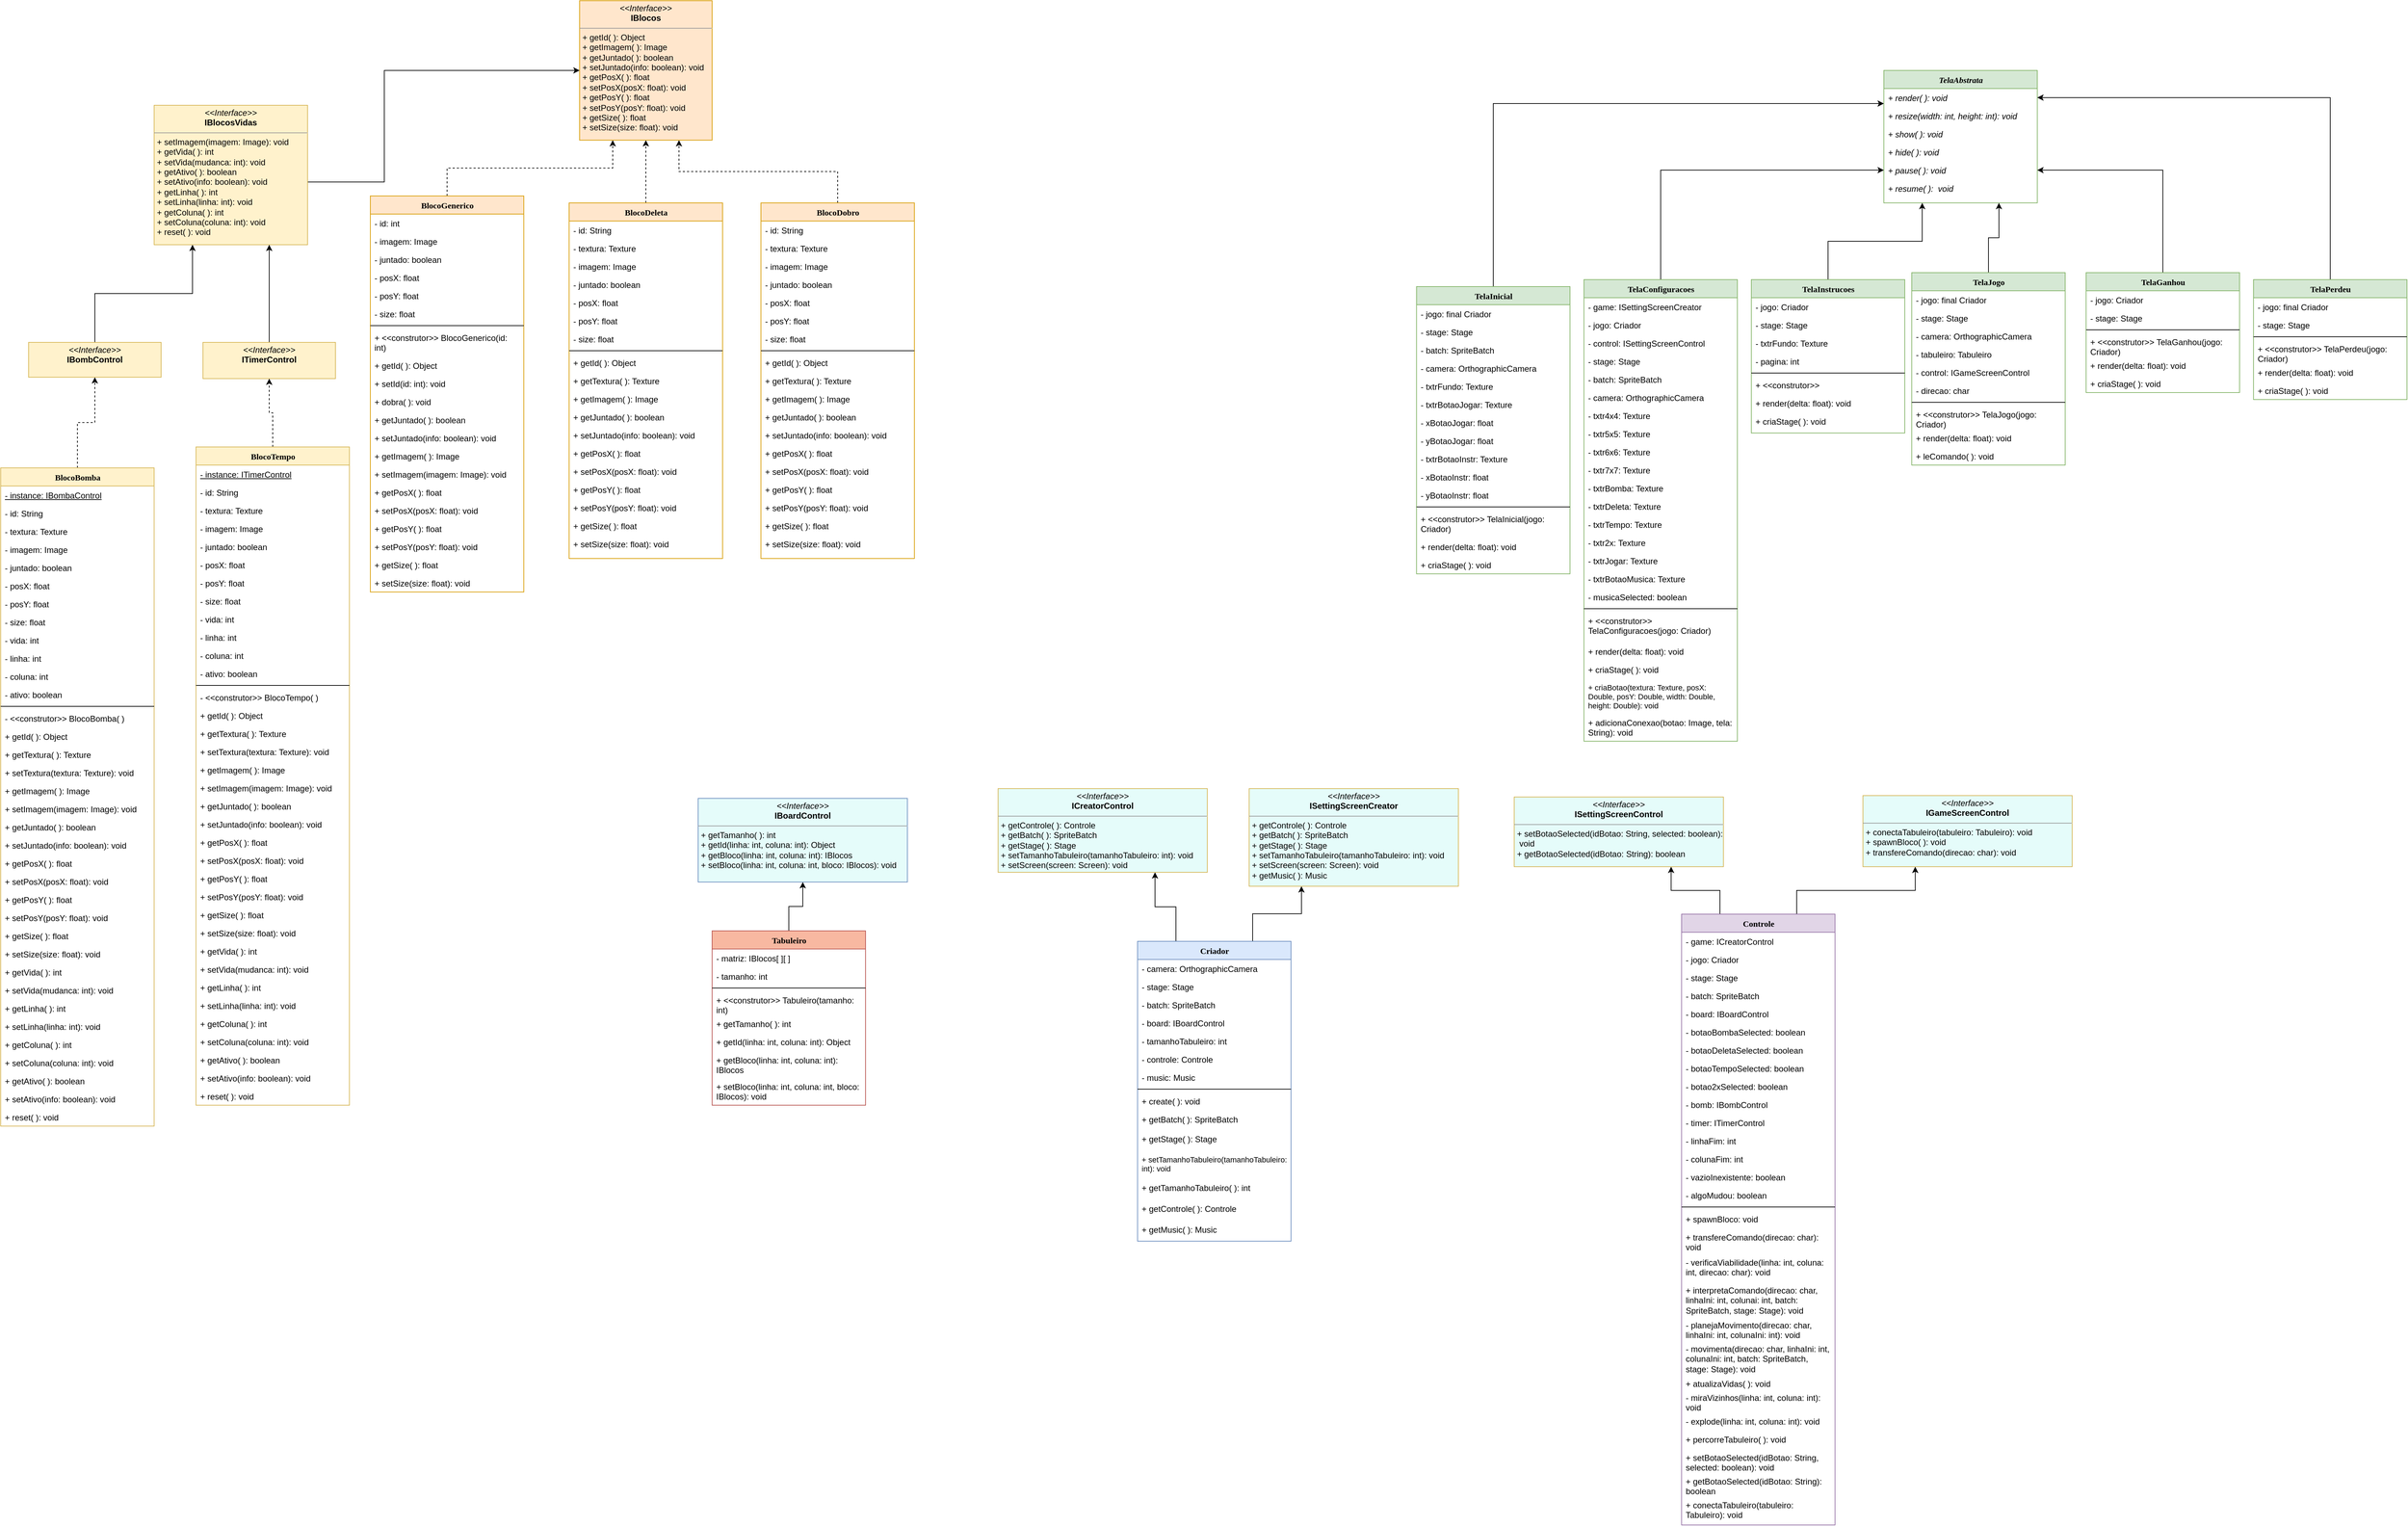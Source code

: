 <mxfile version="20.0.3" type="device"><diagram name="Page-1" id="9f46799a-70d6-7492-0946-bef42562c5a5"><mxGraphModel dx="5672" dy="1290" grid="1" gridSize="10" guides="1" tooltips="1" connect="1" arrows="1" fold="1" page="1" pageScale="1" pageWidth="3300" pageHeight="2339" background="none" math="0" shadow="0"><root><mxCell id="0"/><mxCell id="1" parent="0"/><mxCell id="arYCa8mKSlBNIDWPxtPb-48" style="edgeStyle=orthogonalEdgeStyle;rounded=0;orthogonalLoop=1;jettySize=auto;html=1;exitX=0.5;exitY=0;exitDx=0;exitDy=0;entryX=0.25;entryY=1;entryDx=0;entryDy=0;dashed=1;" edge="1" parent="1" source="78961159f06e98e8-17" target="6z1z88RXvk9RwYXWcKEO-164"><mxGeometry relative="1" as="geometry"/></mxCell><mxCell id="78961159f06e98e8-17" value="BlocoGenerico" style="swimlane;html=1;fontStyle=1;align=center;verticalAlign=top;childLayout=stackLayout;horizontal=1;startSize=26;horizontalStack=0;resizeParent=1;resizeLast=0;collapsible=1;marginBottom=0;swimlaneFillColor=#ffffff;rounded=0;shadow=0;comic=0;labelBackgroundColor=none;strokeWidth=1;fillColor=#ffe6cc;fontFamily=Verdana;fontSize=12;strokeColor=#d79b00;" parent="1" vertex="1"><mxGeometry x="330" y="300" width="220" height="568" as="geometry"/></mxCell><mxCell id="78961159f06e98e8-21" value="- id: int" style="text;html=1;strokeColor=none;fillColor=none;align=left;verticalAlign=top;spacingLeft=4;spacingRight=4;whiteSpace=wrap;overflow=hidden;rotatable=0;points=[[0,0.5],[1,0.5]];portConstraint=eastwest;" parent="78961159f06e98e8-17" vertex="1"><mxGeometry y="26" width="220" height="26" as="geometry"/></mxCell><mxCell id="78961159f06e98e8-23" value="- imagem: Image" style="text;html=1;strokeColor=none;fillColor=none;align=left;verticalAlign=top;spacingLeft=4;spacingRight=4;whiteSpace=wrap;overflow=hidden;rotatable=0;points=[[0,0.5],[1,0.5]];portConstraint=eastwest;" parent="78961159f06e98e8-17" vertex="1"><mxGeometry y="52" width="220" height="26" as="geometry"/></mxCell><mxCell id="78961159f06e98e8-25" value="- juntado: boolean" style="text;html=1;strokeColor=none;fillColor=none;align=left;verticalAlign=top;spacingLeft=4;spacingRight=4;whiteSpace=wrap;overflow=hidden;rotatable=0;points=[[0,0.5],[1,0.5]];portConstraint=eastwest;" parent="78961159f06e98e8-17" vertex="1"><mxGeometry y="78" width="220" height="26" as="geometry"/></mxCell><mxCell id="78961159f06e98e8-26" value="- posX: float" style="text;html=1;strokeColor=none;fillColor=none;align=left;verticalAlign=top;spacingLeft=4;spacingRight=4;whiteSpace=wrap;overflow=hidden;rotatable=0;points=[[0,0.5],[1,0.5]];portConstraint=eastwest;" parent="78961159f06e98e8-17" vertex="1"><mxGeometry y="104" width="220" height="26" as="geometry"/></mxCell><mxCell id="78961159f06e98e8-24" value="- posY: float" style="text;html=1;strokeColor=none;fillColor=none;align=left;verticalAlign=top;spacingLeft=4;spacingRight=4;whiteSpace=wrap;overflow=hidden;rotatable=0;points=[[0,0.5],[1,0.5]];portConstraint=eastwest;" parent="78961159f06e98e8-17" vertex="1"><mxGeometry y="130" width="220" height="26" as="geometry"/></mxCell><mxCell id="6z1z88RXvk9RwYXWcKEO-3" value="- size: float" style="text;html=1;strokeColor=none;fillColor=none;align=left;verticalAlign=top;spacingLeft=4;spacingRight=4;whiteSpace=wrap;overflow=hidden;rotatable=0;points=[[0,0.5],[1,0.5]];portConstraint=eastwest;" parent="78961159f06e98e8-17" vertex="1"><mxGeometry y="156" width="220" height="26" as="geometry"/></mxCell><mxCell id="78961159f06e98e8-19" value="" style="line;html=1;strokeWidth=1;fillColor=none;align=left;verticalAlign=middle;spacingTop=-1;spacingLeft=3;spacingRight=3;rotatable=0;labelPosition=right;points=[];portConstraint=eastwest;" parent="78961159f06e98e8-17" vertex="1"><mxGeometry y="182" width="220" height="8" as="geometry"/></mxCell><mxCell id="arYCa8mKSlBNIDWPxtPb-31" value="+ &amp;lt;&amp;lt;construtor&amp;gt;&amp;gt; BlocoGenerico(id: int)" style="text;html=1;strokeColor=none;fillColor=none;align=left;verticalAlign=top;spacingLeft=4;spacingRight=4;whiteSpace=wrap;overflow=hidden;rotatable=0;points=[[0,0.5],[1,0.5]];portConstraint=eastwest;" vertex="1" parent="78961159f06e98e8-17"><mxGeometry y="190" width="220" height="40" as="geometry"/></mxCell><mxCell id="78961159f06e98e8-20" value="+ getId( ): Object" style="text;html=1;strokeColor=none;fillColor=none;align=left;verticalAlign=top;spacingLeft=4;spacingRight=4;whiteSpace=wrap;overflow=hidden;rotatable=0;points=[[0,0.5],[1,0.5]];portConstraint=eastwest;" parent="78961159f06e98e8-17" vertex="1"><mxGeometry y="230" width="220" height="26" as="geometry"/></mxCell><mxCell id="78961159f06e98e8-27" value="+ setId(id: int): void" style="text;html=1;strokeColor=none;fillColor=none;align=left;verticalAlign=top;spacingLeft=4;spacingRight=4;whiteSpace=wrap;overflow=hidden;rotatable=0;points=[[0,0.5],[1,0.5]];portConstraint=eastwest;" parent="78961159f06e98e8-17" vertex="1"><mxGeometry y="256" width="220" height="26" as="geometry"/></mxCell><mxCell id="6z1z88RXvk9RwYXWcKEO-4" value="+ dobra( ): void" style="text;html=1;strokeColor=none;fillColor=none;align=left;verticalAlign=top;spacingLeft=4;spacingRight=4;whiteSpace=wrap;overflow=hidden;rotatable=0;points=[[0,0.5],[1,0.5]];portConstraint=eastwest;" parent="78961159f06e98e8-17" vertex="1"><mxGeometry y="282" width="220" height="26" as="geometry"/></mxCell><mxCell id="6z1z88RXvk9RwYXWcKEO-5" value="+ getJuntado( ): boolean" style="text;html=1;strokeColor=none;fillColor=none;align=left;verticalAlign=top;spacingLeft=4;spacingRight=4;whiteSpace=wrap;overflow=hidden;rotatable=0;points=[[0,0.5],[1,0.5]];portConstraint=eastwest;" parent="78961159f06e98e8-17" vertex="1"><mxGeometry y="308" width="220" height="26" as="geometry"/></mxCell><mxCell id="6z1z88RXvk9RwYXWcKEO-6" value="+ setJuntado(info: boolean): void" style="text;html=1;strokeColor=none;fillColor=none;align=left;verticalAlign=top;spacingLeft=4;spacingRight=4;whiteSpace=wrap;overflow=hidden;rotatable=0;points=[[0,0.5],[1,0.5]];portConstraint=eastwest;" parent="78961159f06e98e8-17" vertex="1"><mxGeometry y="334" width="220" height="26" as="geometry"/></mxCell><mxCell id="6z1z88RXvk9RwYXWcKEO-8" value="+ getImagem( ): Image" style="text;html=1;strokeColor=none;fillColor=none;align=left;verticalAlign=top;spacingLeft=4;spacingRight=4;whiteSpace=wrap;overflow=hidden;rotatable=0;points=[[0,0.5],[1,0.5]];portConstraint=eastwest;" parent="78961159f06e98e8-17" vertex="1"><mxGeometry y="360" width="220" height="26" as="geometry"/></mxCell><mxCell id="6z1z88RXvk9RwYXWcKEO-9" value="+ setImagem(imagem: Image): void" style="text;html=1;strokeColor=none;fillColor=none;align=left;verticalAlign=top;spacingLeft=4;spacingRight=4;whiteSpace=wrap;overflow=hidden;rotatable=0;points=[[0,0.5],[1,0.5]];portConstraint=eastwest;" parent="78961159f06e98e8-17" vertex="1"><mxGeometry y="386" width="220" height="26" as="geometry"/></mxCell><mxCell id="6z1z88RXvk9RwYXWcKEO-11" value="+ getPosX( ): float" style="text;html=1;strokeColor=none;fillColor=none;align=left;verticalAlign=top;spacingLeft=4;spacingRight=4;whiteSpace=wrap;overflow=hidden;rotatable=0;points=[[0,0.5],[1,0.5]];portConstraint=eastwest;" parent="78961159f06e98e8-17" vertex="1"><mxGeometry y="412" width="220" height="26" as="geometry"/></mxCell><mxCell id="6z1z88RXvk9RwYXWcKEO-10" value="+ setPosX(posX: float): void" style="text;html=1;strokeColor=none;fillColor=none;align=left;verticalAlign=top;spacingLeft=4;spacingRight=4;whiteSpace=wrap;overflow=hidden;rotatable=0;points=[[0,0.5],[1,0.5]];portConstraint=eastwest;" parent="78961159f06e98e8-17" vertex="1"><mxGeometry y="438" width="220" height="26" as="geometry"/></mxCell><mxCell id="6z1z88RXvk9RwYXWcKEO-13" value="+ getPosY( ): float" style="text;html=1;strokeColor=none;fillColor=none;align=left;verticalAlign=top;spacingLeft=4;spacingRight=4;whiteSpace=wrap;overflow=hidden;rotatable=0;points=[[0,0.5],[1,0.5]];portConstraint=eastwest;" parent="78961159f06e98e8-17" vertex="1"><mxGeometry y="464" width="220" height="26" as="geometry"/></mxCell><mxCell id="6z1z88RXvk9RwYXWcKEO-12" value="+ setPosY(posY: float): void" style="text;html=1;strokeColor=none;fillColor=none;align=left;verticalAlign=top;spacingLeft=4;spacingRight=4;whiteSpace=wrap;overflow=hidden;rotatable=0;points=[[0,0.5],[1,0.5]];portConstraint=eastwest;" parent="78961159f06e98e8-17" vertex="1"><mxGeometry y="490" width="220" height="26" as="geometry"/></mxCell><mxCell id="6z1z88RXvk9RwYXWcKEO-14" value="+ getSize( ): float" style="text;html=1;strokeColor=none;fillColor=none;align=left;verticalAlign=top;spacingLeft=4;spacingRight=4;whiteSpace=wrap;overflow=hidden;rotatable=0;points=[[0,0.5],[1,0.5]];portConstraint=eastwest;" parent="78961159f06e98e8-17" vertex="1"><mxGeometry y="516" width="220" height="26" as="geometry"/></mxCell><mxCell id="6z1z88RXvk9RwYXWcKEO-15" value="+ setSize(size: float): void" style="text;html=1;strokeColor=none;fillColor=none;align=left;verticalAlign=top;spacingLeft=4;spacingRight=4;whiteSpace=wrap;overflow=hidden;rotatable=0;points=[[0,0.5],[1,0.5]];portConstraint=eastwest;" parent="78961159f06e98e8-17" vertex="1"><mxGeometry y="542" width="220" height="26" as="geometry"/></mxCell><mxCell id="arYCa8mKSlBNIDWPxtPb-43" style="edgeStyle=orthogonalEdgeStyle;rounded=0;orthogonalLoop=1;jettySize=auto;html=1;exitX=0.5;exitY=0;exitDx=0;exitDy=0;entryX=0.5;entryY=1;entryDx=0;entryDy=0;dashed=1;" edge="1" parent="1" source="6z1z88RXvk9RwYXWcKEO-53" target="arYCa8mKSlBNIDWPxtPb-36"><mxGeometry relative="1" as="geometry"/></mxCell><mxCell id="6z1z88RXvk9RwYXWcKEO-53" value="BlocoBomba" style="swimlane;html=1;fontStyle=1;align=center;verticalAlign=top;childLayout=stackLayout;horizontal=1;startSize=26;horizontalStack=0;resizeParent=1;resizeLast=0;collapsible=1;marginBottom=0;swimlaneFillColor=#ffffff;rounded=0;shadow=0;comic=0;labelBackgroundColor=none;strokeWidth=1;fillColor=#fff2cc;fontFamily=Verdana;fontSize=12;strokeColor=#d6b656;" parent="1" vertex="1"><mxGeometry x="-200" y="690" width="220" height="944" as="geometry"><mxRectangle x="530" y="20" width="120" height="30" as="alternateBounds"/></mxGeometry></mxCell><mxCell id="arYCa8mKSlBNIDWPxtPb-35" value="&lt;u&gt;- instance: IBombaControl&lt;/u&gt;" style="text;html=1;strokeColor=none;fillColor=none;align=left;verticalAlign=top;spacingLeft=4;spacingRight=4;whiteSpace=wrap;overflow=hidden;rotatable=0;points=[[0,0.5],[1,0.5]];portConstraint=eastwest;" vertex="1" parent="6z1z88RXvk9RwYXWcKEO-53"><mxGeometry y="26" width="220" height="26" as="geometry"/></mxCell><mxCell id="6z1z88RXvk9RwYXWcKEO-54" value="- id: String" style="text;html=1;strokeColor=none;fillColor=none;align=left;verticalAlign=top;spacingLeft=4;spacingRight=4;whiteSpace=wrap;overflow=hidden;rotatable=0;points=[[0,0.5],[1,0.5]];portConstraint=eastwest;" parent="6z1z88RXvk9RwYXWcKEO-53" vertex="1"><mxGeometry y="52" width="220" height="26" as="geometry"/></mxCell><mxCell id="6z1z88RXvk9RwYXWcKEO-55" value="- textura: Texture" style="text;html=1;strokeColor=none;fillColor=none;align=left;verticalAlign=top;spacingLeft=4;spacingRight=4;whiteSpace=wrap;overflow=hidden;rotatable=0;points=[[0,0.5],[1,0.5]];portConstraint=eastwest;" parent="6z1z88RXvk9RwYXWcKEO-53" vertex="1"><mxGeometry y="78" width="220" height="26" as="geometry"/></mxCell><mxCell id="6z1z88RXvk9RwYXWcKEO-56" value="- imagem: Image" style="text;html=1;strokeColor=none;fillColor=none;align=left;verticalAlign=top;spacingLeft=4;spacingRight=4;whiteSpace=wrap;overflow=hidden;rotatable=0;points=[[0,0.5],[1,0.5]];portConstraint=eastwest;" parent="6z1z88RXvk9RwYXWcKEO-53" vertex="1"><mxGeometry y="104" width="220" height="26" as="geometry"/></mxCell><mxCell id="6z1z88RXvk9RwYXWcKEO-57" value="- juntado: boolean" style="text;html=1;strokeColor=none;fillColor=none;align=left;verticalAlign=top;spacingLeft=4;spacingRight=4;whiteSpace=wrap;overflow=hidden;rotatable=0;points=[[0,0.5],[1,0.5]];portConstraint=eastwest;" parent="6z1z88RXvk9RwYXWcKEO-53" vertex="1"><mxGeometry y="130" width="220" height="26" as="geometry"/></mxCell><mxCell id="6z1z88RXvk9RwYXWcKEO-58" value="- posX: float" style="text;html=1;strokeColor=none;fillColor=none;align=left;verticalAlign=top;spacingLeft=4;spacingRight=4;whiteSpace=wrap;overflow=hidden;rotatable=0;points=[[0,0.5],[1,0.5]];portConstraint=eastwest;" parent="6z1z88RXvk9RwYXWcKEO-53" vertex="1"><mxGeometry y="156" width="220" height="26" as="geometry"/></mxCell><mxCell id="6z1z88RXvk9RwYXWcKEO-59" value="- posY: float" style="text;html=1;strokeColor=none;fillColor=none;align=left;verticalAlign=top;spacingLeft=4;spacingRight=4;whiteSpace=wrap;overflow=hidden;rotatable=0;points=[[0,0.5],[1,0.5]];portConstraint=eastwest;" parent="6z1z88RXvk9RwYXWcKEO-53" vertex="1"><mxGeometry y="182" width="220" height="26" as="geometry"/></mxCell><mxCell id="6z1z88RXvk9RwYXWcKEO-60" value="- size: float" style="text;html=1;strokeColor=none;fillColor=none;align=left;verticalAlign=top;spacingLeft=4;spacingRight=4;whiteSpace=wrap;overflow=hidden;rotatable=0;points=[[0,0.5],[1,0.5]];portConstraint=eastwest;" parent="6z1z88RXvk9RwYXWcKEO-53" vertex="1"><mxGeometry y="208" width="220" height="26" as="geometry"/></mxCell><mxCell id="6z1z88RXvk9RwYXWcKEO-61" value="- vida: int" style="text;html=1;strokeColor=none;fillColor=none;align=left;verticalAlign=top;spacingLeft=4;spacingRight=4;whiteSpace=wrap;overflow=hidden;rotatable=0;points=[[0,0.5],[1,0.5]];portConstraint=eastwest;" parent="6z1z88RXvk9RwYXWcKEO-53" vertex="1"><mxGeometry y="234" width="220" height="26" as="geometry"/></mxCell><mxCell id="6z1z88RXvk9RwYXWcKEO-62" value="- linha: int" style="text;html=1;strokeColor=none;fillColor=none;align=left;verticalAlign=top;spacingLeft=4;spacingRight=4;whiteSpace=wrap;overflow=hidden;rotatable=0;points=[[0,0.5],[1,0.5]];portConstraint=eastwest;" parent="6z1z88RXvk9RwYXWcKEO-53" vertex="1"><mxGeometry y="260" width="220" height="26" as="geometry"/></mxCell><mxCell id="6z1z88RXvk9RwYXWcKEO-63" value="- coluna: int" style="text;html=1;strokeColor=none;fillColor=none;align=left;verticalAlign=top;spacingLeft=4;spacingRight=4;whiteSpace=wrap;overflow=hidden;rotatable=0;points=[[0,0.5],[1,0.5]];portConstraint=eastwest;" parent="6z1z88RXvk9RwYXWcKEO-53" vertex="1"><mxGeometry y="286" width="220" height="26" as="geometry"/></mxCell><mxCell id="6z1z88RXvk9RwYXWcKEO-64" value="- ativo: boolean" style="text;html=1;strokeColor=none;fillColor=none;align=left;verticalAlign=top;spacingLeft=4;spacingRight=4;whiteSpace=wrap;overflow=hidden;rotatable=0;points=[[0,0.5],[1,0.5]];portConstraint=eastwest;" parent="6z1z88RXvk9RwYXWcKEO-53" vertex="1"><mxGeometry y="312" width="220" height="26" as="geometry"/></mxCell><mxCell id="6z1z88RXvk9RwYXWcKEO-65" value="" style="line;html=1;strokeWidth=1;fillColor=none;align=left;verticalAlign=middle;spacingTop=-1;spacingLeft=3;spacingRight=3;rotatable=0;labelPosition=right;points=[];portConstraint=eastwest;" parent="6z1z88RXvk9RwYXWcKEO-53" vertex="1"><mxGeometry y="338" width="220" height="8" as="geometry"/></mxCell><mxCell id="arYCa8mKSlBNIDWPxtPb-32" value="- &amp;lt;&amp;lt;construtor&amp;gt;&amp;gt; BlocoBomba( )" style="text;html=1;strokeColor=none;fillColor=none;align=left;verticalAlign=top;spacingLeft=4;spacingRight=4;whiteSpace=wrap;overflow=hidden;rotatable=0;points=[[0,0.5],[1,0.5]];portConstraint=eastwest;" vertex="1" parent="6z1z88RXvk9RwYXWcKEO-53"><mxGeometry y="346" width="220" height="26" as="geometry"/></mxCell><mxCell id="6z1z88RXvk9RwYXWcKEO-66" value="+ getId( ): Object" style="text;html=1;strokeColor=none;fillColor=none;align=left;verticalAlign=top;spacingLeft=4;spacingRight=4;whiteSpace=wrap;overflow=hidden;rotatable=0;points=[[0,0.5],[1,0.5]];portConstraint=eastwest;" parent="6z1z88RXvk9RwYXWcKEO-53" vertex="1"><mxGeometry y="372" width="220" height="26" as="geometry"/></mxCell><mxCell id="6z1z88RXvk9RwYXWcKEO-67" value="+ getTextura( ): Texture" style="text;html=1;strokeColor=none;fillColor=none;align=left;verticalAlign=top;spacingLeft=4;spacingRight=4;whiteSpace=wrap;overflow=hidden;rotatable=0;points=[[0,0.5],[1,0.5]];portConstraint=eastwest;" parent="6z1z88RXvk9RwYXWcKEO-53" vertex="1"><mxGeometry y="398" width="220" height="26" as="geometry"/></mxCell><mxCell id="6z1z88RXvk9RwYXWcKEO-68" value="+ setTextura(textura: Texture): void" style="text;html=1;strokeColor=none;fillColor=none;align=left;verticalAlign=top;spacingLeft=4;spacingRight=4;whiteSpace=wrap;overflow=hidden;rotatable=0;points=[[0,0.5],[1,0.5]];portConstraint=eastwest;" parent="6z1z88RXvk9RwYXWcKEO-53" vertex="1"><mxGeometry y="424" width="220" height="26" as="geometry"/></mxCell><mxCell id="6z1z88RXvk9RwYXWcKEO-71" value="+ getImagem( ): Image" style="text;html=1;strokeColor=none;fillColor=none;align=left;verticalAlign=top;spacingLeft=4;spacingRight=4;whiteSpace=wrap;overflow=hidden;rotatable=0;points=[[0,0.5],[1,0.5]];portConstraint=eastwest;" parent="6z1z88RXvk9RwYXWcKEO-53" vertex="1"><mxGeometry y="450" width="220" height="26" as="geometry"/></mxCell><mxCell id="6z1z88RXvk9RwYXWcKEO-72" value="+ setImagem(imagem: Image): void" style="text;html=1;strokeColor=none;fillColor=none;align=left;verticalAlign=top;spacingLeft=4;spacingRight=4;whiteSpace=wrap;overflow=hidden;rotatable=0;points=[[0,0.5],[1,0.5]];portConstraint=eastwest;" parent="6z1z88RXvk9RwYXWcKEO-53" vertex="1"><mxGeometry y="476" width="220" height="26" as="geometry"/></mxCell><mxCell id="6z1z88RXvk9RwYXWcKEO-69" value="+ getJuntado( ): boolean" style="text;html=1;strokeColor=none;fillColor=none;align=left;verticalAlign=top;spacingLeft=4;spacingRight=4;whiteSpace=wrap;overflow=hidden;rotatable=0;points=[[0,0.5],[1,0.5]];portConstraint=eastwest;" parent="6z1z88RXvk9RwYXWcKEO-53" vertex="1"><mxGeometry y="502" width="220" height="26" as="geometry"/></mxCell><mxCell id="6z1z88RXvk9RwYXWcKEO-70" value="+ setJuntado(info: boolean): void" style="text;html=1;strokeColor=none;fillColor=none;align=left;verticalAlign=top;spacingLeft=4;spacingRight=4;whiteSpace=wrap;overflow=hidden;rotatable=0;points=[[0,0.5],[1,0.5]];portConstraint=eastwest;" parent="6z1z88RXvk9RwYXWcKEO-53" vertex="1"><mxGeometry y="528" width="220" height="26" as="geometry"/></mxCell><mxCell id="6z1z88RXvk9RwYXWcKEO-73" value="+ getPosX( ): float" style="text;html=1;strokeColor=none;fillColor=none;align=left;verticalAlign=top;spacingLeft=4;spacingRight=4;whiteSpace=wrap;overflow=hidden;rotatable=0;points=[[0,0.5],[1,0.5]];portConstraint=eastwest;" parent="6z1z88RXvk9RwYXWcKEO-53" vertex="1"><mxGeometry y="554" width="220" height="26" as="geometry"/></mxCell><mxCell id="6z1z88RXvk9RwYXWcKEO-74" value="+ setPosX(posX: float): void" style="text;html=1;strokeColor=none;fillColor=none;align=left;verticalAlign=top;spacingLeft=4;spacingRight=4;whiteSpace=wrap;overflow=hidden;rotatable=0;points=[[0,0.5],[1,0.5]];portConstraint=eastwest;" parent="6z1z88RXvk9RwYXWcKEO-53" vertex="1"><mxGeometry y="580" width="220" height="26" as="geometry"/></mxCell><mxCell id="6z1z88RXvk9RwYXWcKEO-75" value="+ getPosY( ): float" style="text;html=1;strokeColor=none;fillColor=none;align=left;verticalAlign=top;spacingLeft=4;spacingRight=4;whiteSpace=wrap;overflow=hidden;rotatable=0;points=[[0,0.5],[1,0.5]];portConstraint=eastwest;" parent="6z1z88RXvk9RwYXWcKEO-53" vertex="1"><mxGeometry y="606" width="220" height="26" as="geometry"/></mxCell><mxCell id="6z1z88RXvk9RwYXWcKEO-76" value="+ setPosY(posY: float): void" style="text;html=1;strokeColor=none;fillColor=none;align=left;verticalAlign=top;spacingLeft=4;spacingRight=4;whiteSpace=wrap;overflow=hidden;rotatable=0;points=[[0,0.5],[1,0.5]];portConstraint=eastwest;" parent="6z1z88RXvk9RwYXWcKEO-53" vertex="1"><mxGeometry y="632" width="220" height="26" as="geometry"/></mxCell><mxCell id="6z1z88RXvk9RwYXWcKEO-77" value="+ getSize( ): float" style="text;html=1;strokeColor=none;fillColor=none;align=left;verticalAlign=top;spacingLeft=4;spacingRight=4;whiteSpace=wrap;overflow=hidden;rotatable=0;points=[[0,0.5],[1,0.5]];portConstraint=eastwest;" parent="6z1z88RXvk9RwYXWcKEO-53" vertex="1"><mxGeometry y="658" width="220" height="26" as="geometry"/></mxCell><mxCell id="6z1z88RXvk9RwYXWcKEO-78" value="+ setSize(size: float): void" style="text;html=1;strokeColor=none;fillColor=none;align=left;verticalAlign=top;spacingLeft=4;spacingRight=4;whiteSpace=wrap;overflow=hidden;rotatable=0;points=[[0,0.5],[1,0.5]];portConstraint=eastwest;" parent="6z1z88RXvk9RwYXWcKEO-53" vertex="1"><mxGeometry y="684" width="220" height="26" as="geometry"/></mxCell><mxCell id="6z1z88RXvk9RwYXWcKEO-79" value="+ getVida( ): int" style="text;html=1;strokeColor=none;fillColor=none;align=left;verticalAlign=top;spacingLeft=4;spacingRight=4;whiteSpace=wrap;overflow=hidden;rotatable=0;points=[[0,0.5],[1,0.5]];portConstraint=eastwest;" parent="6z1z88RXvk9RwYXWcKEO-53" vertex="1"><mxGeometry y="710" width="220" height="26" as="geometry"/></mxCell><mxCell id="6z1z88RXvk9RwYXWcKEO-80" value="+ setVida(mudanca: int): void" style="text;html=1;strokeColor=none;fillColor=none;align=left;verticalAlign=top;spacingLeft=4;spacingRight=4;whiteSpace=wrap;overflow=hidden;rotatable=0;points=[[0,0.5],[1,0.5]];portConstraint=eastwest;" parent="6z1z88RXvk9RwYXWcKEO-53" vertex="1"><mxGeometry y="736" width="220" height="26" as="geometry"/></mxCell><mxCell id="6z1z88RXvk9RwYXWcKEO-81" value="+ getLinha( ): int" style="text;html=1;strokeColor=none;fillColor=none;align=left;verticalAlign=top;spacingLeft=4;spacingRight=4;whiteSpace=wrap;overflow=hidden;rotatable=0;points=[[0,0.5],[1,0.5]];portConstraint=eastwest;" parent="6z1z88RXvk9RwYXWcKEO-53" vertex="1"><mxGeometry y="762" width="220" height="26" as="geometry"/></mxCell><mxCell id="6z1z88RXvk9RwYXWcKEO-82" value="+ setLinha(linha: int): void" style="text;html=1;strokeColor=none;fillColor=none;align=left;verticalAlign=top;spacingLeft=4;spacingRight=4;whiteSpace=wrap;overflow=hidden;rotatable=0;points=[[0,0.5],[1,0.5]];portConstraint=eastwest;" parent="6z1z88RXvk9RwYXWcKEO-53" vertex="1"><mxGeometry y="788" width="220" height="26" as="geometry"/></mxCell><mxCell id="6z1z88RXvk9RwYXWcKEO-83" value="+ getColuna( ): int" style="text;html=1;strokeColor=none;fillColor=none;align=left;verticalAlign=top;spacingLeft=4;spacingRight=4;whiteSpace=wrap;overflow=hidden;rotatable=0;points=[[0,0.5],[1,0.5]];portConstraint=eastwest;" parent="6z1z88RXvk9RwYXWcKEO-53" vertex="1"><mxGeometry y="814" width="220" height="26" as="geometry"/></mxCell><mxCell id="6z1z88RXvk9RwYXWcKEO-84" value="+ setColuna(coluna: int): void" style="text;html=1;strokeColor=none;fillColor=none;align=left;verticalAlign=top;spacingLeft=4;spacingRight=4;whiteSpace=wrap;overflow=hidden;rotatable=0;points=[[0,0.5],[1,0.5]];portConstraint=eastwest;" parent="6z1z88RXvk9RwYXWcKEO-53" vertex="1"><mxGeometry y="840" width="220" height="26" as="geometry"/></mxCell><mxCell id="6z1z88RXvk9RwYXWcKEO-85" value="+ getAtivo( ): boolean" style="text;html=1;strokeColor=none;fillColor=none;align=left;verticalAlign=top;spacingLeft=4;spacingRight=4;whiteSpace=wrap;overflow=hidden;rotatable=0;points=[[0,0.5],[1,0.5]];portConstraint=eastwest;" parent="6z1z88RXvk9RwYXWcKEO-53" vertex="1"><mxGeometry y="866" width="220" height="26" as="geometry"/></mxCell><mxCell id="6z1z88RXvk9RwYXWcKEO-86" value="+ setAtivo(info: boolean): void" style="text;html=1;strokeColor=none;fillColor=none;align=left;verticalAlign=top;spacingLeft=4;spacingRight=4;whiteSpace=wrap;overflow=hidden;rotatable=0;points=[[0,0.5],[1,0.5]];portConstraint=eastwest;" parent="6z1z88RXvk9RwYXWcKEO-53" vertex="1"><mxGeometry y="892" width="220" height="26" as="geometry"/></mxCell><mxCell id="6z1z88RXvk9RwYXWcKEO-87" value="+ reset( ): void" style="text;html=1;strokeColor=none;fillColor=none;align=left;verticalAlign=top;spacingLeft=4;spacingRight=4;whiteSpace=wrap;overflow=hidden;rotatable=0;points=[[0,0.5],[1,0.5]];portConstraint=eastwest;" parent="6z1z88RXvk9RwYXWcKEO-53" vertex="1"><mxGeometry y="918" width="220" height="26" as="geometry"/></mxCell><mxCell id="arYCa8mKSlBNIDWPxtPb-47" style="edgeStyle=orthogonalEdgeStyle;rounded=0;orthogonalLoop=1;jettySize=auto;html=1;exitX=0.5;exitY=0;exitDx=0;exitDy=0;entryX=0.5;entryY=1;entryDx=0;entryDy=0;dashed=1;" edge="1" parent="1" source="6z1z88RXvk9RwYXWcKEO-89" target="6z1z88RXvk9RwYXWcKEO-164"><mxGeometry relative="1" as="geometry"/></mxCell><mxCell id="6z1z88RXvk9RwYXWcKEO-89" value="BlocoDeleta" style="swimlane;html=1;fontStyle=1;align=center;verticalAlign=top;childLayout=stackLayout;horizontal=1;startSize=26;horizontalStack=0;resizeParent=1;resizeLast=0;collapsible=1;marginBottom=0;swimlaneFillColor=#ffffff;rounded=0;shadow=0;comic=0;labelBackgroundColor=none;strokeWidth=1;fillColor=#ffe6cc;fontFamily=Verdana;fontSize=12;strokeColor=#d79b00;" parent="1" vertex="1"><mxGeometry x="615" y="310" width="220" height="510" as="geometry"><mxRectangle x="530" y="20" width="120" height="30" as="alternateBounds"/></mxGeometry></mxCell><mxCell id="6z1z88RXvk9RwYXWcKEO-90" value="- id: String" style="text;html=1;strokeColor=none;fillColor=none;align=left;verticalAlign=top;spacingLeft=4;spacingRight=4;whiteSpace=wrap;overflow=hidden;rotatable=0;points=[[0,0.5],[1,0.5]];portConstraint=eastwest;" parent="6z1z88RXvk9RwYXWcKEO-89" vertex="1"><mxGeometry y="26" width="220" height="26" as="geometry"/></mxCell><mxCell id="6z1z88RXvk9RwYXWcKEO-91" value="- textura: Texture" style="text;html=1;strokeColor=none;fillColor=none;align=left;verticalAlign=top;spacingLeft=4;spacingRight=4;whiteSpace=wrap;overflow=hidden;rotatable=0;points=[[0,0.5],[1,0.5]];portConstraint=eastwest;" parent="6z1z88RXvk9RwYXWcKEO-89" vertex="1"><mxGeometry y="52" width="220" height="26" as="geometry"/></mxCell><mxCell id="6z1z88RXvk9RwYXWcKEO-92" value="- imagem: Image" style="text;html=1;strokeColor=none;fillColor=none;align=left;verticalAlign=top;spacingLeft=4;spacingRight=4;whiteSpace=wrap;overflow=hidden;rotatable=0;points=[[0,0.5],[1,0.5]];portConstraint=eastwest;" parent="6z1z88RXvk9RwYXWcKEO-89" vertex="1"><mxGeometry y="78" width="220" height="26" as="geometry"/></mxCell><mxCell id="6z1z88RXvk9RwYXWcKEO-93" value="- juntado: boolean" style="text;html=1;strokeColor=none;fillColor=none;align=left;verticalAlign=top;spacingLeft=4;spacingRight=4;whiteSpace=wrap;overflow=hidden;rotatable=0;points=[[0,0.5],[1,0.5]];portConstraint=eastwest;" parent="6z1z88RXvk9RwYXWcKEO-89" vertex="1"><mxGeometry y="104" width="220" height="26" as="geometry"/></mxCell><mxCell id="6z1z88RXvk9RwYXWcKEO-94" value="- posX: float" style="text;html=1;strokeColor=none;fillColor=none;align=left;verticalAlign=top;spacingLeft=4;spacingRight=4;whiteSpace=wrap;overflow=hidden;rotatable=0;points=[[0,0.5],[1,0.5]];portConstraint=eastwest;" parent="6z1z88RXvk9RwYXWcKEO-89" vertex="1"><mxGeometry y="130" width="220" height="26" as="geometry"/></mxCell><mxCell id="6z1z88RXvk9RwYXWcKEO-95" value="- posY: float" style="text;html=1;strokeColor=none;fillColor=none;align=left;verticalAlign=top;spacingLeft=4;spacingRight=4;whiteSpace=wrap;overflow=hidden;rotatable=0;points=[[0,0.5],[1,0.5]];portConstraint=eastwest;" parent="6z1z88RXvk9RwYXWcKEO-89" vertex="1"><mxGeometry y="156" width="220" height="26" as="geometry"/></mxCell><mxCell id="6z1z88RXvk9RwYXWcKEO-96" value="- size: float" style="text;html=1;strokeColor=none;fillColor=none;align=left;verticalAlign=top;spacingLeft=4;spacingRight=4;whiteSpace=wrap;overflow=hidden;rotatable=0;points=[[0,0.5],[1,0.5]];portConstraint=eastwest;" parent="6z1z88RXvk9RwYXWcKEO-89" vertex="1"><mxGeometry y="182" width="220" height="26" as="geometry"/></mxCell><mxCell id="6z1z88RXvk9RwYXWcKEO-101" value="" style="line;html=1;strokeWidth=1;fillColor=none;align=left;verticalAlign=middle;spacingTop=-1;spacingLeft=3;spacingRight=3;rotatable=0;labelPosition=right;points=[];portConstraint=eastwest;" parent="6z1z88RXvk9RwYXWcKEO-89" vertex="1"><mxGeometry y="208" width="220" height="8" as="geometry"/></mxCell><mxCell id="6z1z88RXvk9RwYXWcKEO-102" value="+ getId( ): Object" style="text;html=1;strokeColor=none;fillColor=none;align=left;verticalAlign=top;spacingLeft=4;spacingRight=4;whiteSpace=wrap;overflow=hidden;rotatable=0;points=[[0,0.5],[1,0.5]];portConstraint=eastwest;" parent="6z1z88RXvk9RwYXWcKEO-89" vertex="1"><mxGeometry y="216" width="220" height="26" as="geometry"/></mxCell><mxCell id="6z1z88RXvk9RwYXWcKEO-103" value="+ getTextura( ): Texture" style="text;html=1;strokeColor=none;fillColor=none;align=left;verticalAlign=top;spacingLeft=4;spacingRight=4;whiteSpace=wrap;overflow=hidden;rotatable=0;points=[[0,0.5],[1,0.5]];portConstraint=eastwest;" parent="6z1z88RXvk9RwYXWcKEO-89" vertex="1"><mxGeometry y="242" width="220" height="26" as="geometry"/></mxCell><mxCell id="6z1z88RXvk9RwYXWcKEO-107" value="+ getImagem( ): Image" style="text;html=1;strokeColor=none;fillColor=none;align=left;verticalAlign=top;spacingLeft=4;spacingRight=4;whiteSpace=wrap;overflow=hidden;rotatable=0;points=[[0,0.5],[1,0.5]];portConstraint=eastwest;" parent="6z1z88RXvk9RwYXWcKEO-89" vertex="1"><mxGeometry y="268" width="220" height="26" as="geometry"/></mxCell><mxCell id="6z1z88RXvk9RwYXWcKEO-105" value="+ getJuntado( ): boolean" style="text;html=1;strokeColor=none;fillColor=none;align=left;verticalAlign=top;spacingLeft=4;spacingRight=4;whiteSpace=wrap;overflow=hidden;rotatable=0;points=[[0,0.5],[1,0.5]];portConstraint=eastwest;" parent="6z1z88RXvk9RwYXWcKEO-89" vertex="1"><mxGeometry y="294" width="220" height="26" as="geometry"/></mxCell><mxCell id="6z1z88RXvk9RwYXWcKEO-106" value="+ setJuntado(info: boolean): void" style="text;html=1;strokeColor=none;fillColor=none;align=left;verticalAlign=top;spacingLeft=4;spacingRight=4;whiteSpace=wrap;overflow=hidden;rotatable=0;points=[[0,0.5],[1,0.5]];portConstraint=eastwest;" parent="6z1z88RXvk9RwYXWcKEO-89" vertex="1"><mxGeometry y="320" width="220" height="26" as="geometry"/></mxCell><mxCell id="6z1z88RXvk9RwYXWcKEO-109" value="+ getPosX( ): float" style="text;html=1;strokeColor=none;fillColor=none;align=left;verticalAlign=top;spacingLeft=4;spacingRight=4;whiteSpace=wrap;overflow=hidden;rotatable=0;points=[[0,0.5],[1,0.5]];portConstraint=eastwest;" parent="6z1z88RXvk9RwYXWcKEO-89" vertex="1"><mxGeometry y="346" width="220" height="26" as="geometry"/></mxCell><mxCell id="6z1z88RXvk9RwYXWcKEO-110" value="+ setPosX(posX: float): void" style="text;html=1;strokeColor=none;fillColor=none;align=left;verticalAlign=top;spacingLeft=4;spacingRight=4;whiteSpace=wrap;overflow=hidden;rotatable=0;points=[[0,0.5],[1,0.5]];portConstraint=eastwest;" parent="6z1z88RXvk9RwYXWcKEO-89" vertex="1"><mxGeometry y="372" width="220" height="26" as="geometry"/></mxCell><mxCell id="6z1z88RXvk9RwYXWcKEO-111" value="+ getPosY( ): float" style="text;html=1;strokeColor=none;fillColor=none;align=left;verticalAlign=top;spacingLeft=4;spacingRight=4;whiteSpace=wrap;overflow=hidden;rotatable=0;points=[[0,0.5],[1,0.5]];portConstraint=eastwest;" parent="6z1z88RXvk9RwYXWcKEO-89" vertex="1"><mxGeometry y="398" width="220" height="26" as="geometry"/></mxCell><mxCell id="6z1z88RXvk9RwYXWcKEO-112" value="+ setPosY(posY: float): void" style="text;html=1;strokeColor=none;fillColor=none;align=left;verticalAlign=top;spacingLeft=4;spacingRight=4;whiteSpace=wrap;overflow=hidden;rotatable=0;points=[[0,0.5],[1,0.5]];portConstraint=eastwest;" parent="6z1z88RXvk9RwYXWcKEO-89" vertex="1"><mxGeometry y="424" width="220" height="26" as="geometry"/></mxCell><mxCell id="6z1z88RXvk9RwYXWcKEO-113" value="+ getSize( ): float" style="text;html=1;strokeColor=none;fillColor=none;align=left;verticalAlign=top;spacingLeft=4;spacingRight=4;whiteSpace=wrap;overflow=hidden;rotatable=0;points=[[0,0.5],[1,0.5]];portConstraint=eastwest;" parent="6z1z88RXvk9RwYXWcKEO-89" vertex="1"><mxGeometry y="450" width="220" height="26" as="geometry"/></mxCell><mxCell id="6z1z88RXvk9RwYXWcKEO-114" value="+ setSize(size: float): void" style="text;html=1;strokeColor=none;fillColor=none;align=left;verticalAlign=top;spacingLeft=4;spacingRight=4;whiteSpace=wrap;overflow=hidden;rotatable=0;points=[[0,0.5],[1,0.5]];portConstraint=eastwest;" parent="6z1z88RXvk9RwYXWcKEO-89" vertex="1"><mxGeometry y="476" width="220" height="26" as="geometry"/></mxCell><mxCell id="arYCa8mKSlBNIDWPxtPb-46" style="edgeStyle=orthogonalEdgeStyle;rounded=0;orthogonalLoop=1;jettySize=auto;html=1;exitX=0.5;exitY=0;exitDx=0;exitDy=0;entryX=0.75;entryY=1;entryDx=0;entryDy=0;dashed=1;" edge="1" parent="1" source="6z1z88RXvk9RwYXWcKEO-124" target="6z1z88RXvk9RwYXWcKEO-164"><mxGeometry relative="1" as="geometry"/></mxCell><mxCell id="6z1z88RXvk9RwYXWcKEO-124" value="BlocoDobro" style="swimlane;html=1;fontStyle=1;align=center;verticalAlign=top;childLayout=stackLayout;horizontal=1;startSize=26;horizontalStack=0;resizeParent=1;resizeLast=0;collapsible=1;marginBottom=0;swimlaneFillColor=#ffffff;rounded=0;shadow=0;comic=0;labelBackgroundColor=none;strokeWidth=1;fillColor=#ffe6cc;fontFamily=Verdana;fontSize=12;strokeColor=#d79b00;" parent="1" vertex="1"><mxGeometry x="890" y="310" width="220" height="510" as="geometry"><mxRectangle x="530" y="20" width="120" height="30" as="alternateBounds"/></mxGeometry></mxCell><mxCell id="6z1z88RXvk9RwYXWcKEO-125" value="- id: String" style="text;html=1;strokeColor=none;fillColor=none;align=left;verticalAlign=top;spacingLeft=4;spacingRight=4;whiteSpace=wrap;overflow=hidden;rotatable=0;points=[[0,0.5],[1,0.5]];portConstraint=eastwest;" parent="6z1z88RXvk9RwYXWcKEO-124" vertex="1"><mxGeometry y="26" width="220" height="26" as="geometry"/></mxCell><mxCell id="6z1z88RXvk9RwYXWcKEO-126" value="- textura: Texture" style="text;html=1;strokeColor=none;fillColor=none;align=left;verticalAlign=top;spacingLeft=4;spacingRight=4;whiteSpace=wrap;overflow=hidden;rotatable=0;points=[[0,0.5],[1,0.5]];portConstraint=eastwest;" parent="6z1z88RXvk9RwYXWcKEO-124" vertex="1"><mxGeometry y="52" width="220" height="26" as="geometry"/></mxCell><mxCell id="6z1z88RXvk9RwYXWcKEO-127" value="- imagem: Image" style="text;html=1;strokeColor=none;fillColor=none;align=left;verticalAlign=top;spacingLeft=4;spacingRight=4;whiteSpace=wrap;overflow=hidden;rotatable=0;points=[[0,0.5],[1,0.5]];portConstraint=eastwest;" parent="6z1z88RXvk9RwYXWcKEO-124" vertex="1"><mxGeometry y="78" width="220" height="26" as="geometry"/></mxCell><mxCell id="6z1z88RXvk9RwYXWcKEO-128" value="- juntado: boolean" style="text;html=1;strokeColor=none;fillColor=none;align=left;verticalAlign=top;spacingLeft=4;spacingRight=4;whiteSpace=wrap;overflow=hidden;rotatable=0;points=[[0,0.5],[1,0.5]];portConstraint=eastwest;" parent="6z1z88RXvk9RwYXWcKEO-124" vertex="1"><mxGeometry y="104" width="220" height="26" as="geometry"/></mxCell><mxCell id="6z1z88RXvk9RwYXWcKEO-129" value="- posX: float" style="text;html=1;strokeColor=none;fillColor=none;align=left;verticalAlign=top;spacingLeft=4;spacingRight=4;whiteSpace=wrap;overflow=hidden;rotatable=0;points=[[0,0.5],[1,0.5]];portConstraint=eastwest;" parent="6z1z88RXvk9RwYXWcKEO-124" vertex="1"><mxGeometry y="130" width="220" height="26" as="geometry"/></mxCell><mxCell id="6z1z88RXvk9RwYXWcKEO-130" value="- posY: float" style="text;html=1;strokeColor=none;fillColor=none;align=left;verticalAlign=top;spacingLeft=4;spacingRight=4;whiteSpace=wrap;overflow=hidden;rotatable=0;points=[[0,0.5],[1,0.5]];portConstraint=eastwest;" parent="6z1z88RXvk9RwYXWcKEO-124" vertex="1"><mxGeometry y="156" width="220" height="26" as="geometry"/></mxCell><mxCell id="6z1z88RXvk9RwYXWcKEO-131" value="- size: float" style="text;html=1;strokeColor=none;fillColor=none;align=left;verticalAlign=top;spacingLeft=4;spacingRight=4;whiteSpace=wrap;overflow=hidden;rotatable=0;points=[[0,0.5],[1,0.5]];portConstraint=eastwest;" parent="6z1z88RXvk9RwYXWcKEO-124" vertex="1"><mxGeometry y="182" width="220" height="26" as="geometry"/></mxCell><mxCell id="6z1z88RXvk9RwYXWcKEO-132" value="" style="line;html=1;strokeWidth=1;fillColor=none;align=left;verticalAlign=middle;spacingTop=-1;spacingLeft=3;spacingRight=3;rotatable=0;labelPosition=right;points=[];portConstraint=eastwest;" parent="6z1z88RXvk9RwYXWcKEO-124" vertex="1"><mxGeometry y="208" width="220" height="8" as="geometry"/></mxCell><mxCell id="6z1z88RXvk9RwYXWcKEO-133" value="+ getId( ): Object" style="text;html=1;strokeColor=none;fillColor=none;align=left;verticalAlign=top;spacingLeft=4;spacingRight=4;whiteSpace=wrap;overflow=hidden;rotatable=0;points=[[0,0.5],[1,0.5]];portConstraint=eastwest;" parent="6z1z88RXvk9RwYXWcKEO-124" vertex="1"><mxGeometry y="216" width="220" height="26" as="geometry"/></mxCell><mxCell id="6z1z88RXvk9RwYXWcKEO-134" value="+ getTextura( ): Texture" style="text;html=1;strokeColor=none;fillColor=none;align=left;verticalAlign=top;spacingLeft=4;spacingRight=4;whiteSpace=wrap;overflow=hidden;rotatable=0;points=[[0,0.5],[1,0.5]];portConstraint=eastwest;" parent="6z1z88RXvk9RwYXWcKEO-124" vertex="1"><mxGeometry y="242" width="220" height="26" as="geometry"/></mxCell><mxCell id="6z1z88RXvk9RwYXWcKEO-135" value="+ getImagem( ): Image" style="text;html=1;strokeColor=none;fillColor=none;align=left;verticalAlign=top;spacingLeft=4;spacingRight=4;whiteSpace=wrap;overflow=hidden;rotatable=0;points=[[0,0.5],[1,0.5]];portConstraint=eastwest;" parent="6z1z88RXvk9RwYXWcKEO-124" vertex="1"><mxGeometry y="268" width="220" height="26" as="geometry"/></mxCell><mxCell id="6z1z88RXvk9RwYXWcKEO-136" value="+ getJuntado( ): boolean" style="text;html=1;strokeColor=none;fillColor=none;align=left;verticalAlign=top;spacingLeft=4;spacingRight=4;whiteSpace=wrap;overflow=hidden;rotatable=0;points=[[0,0.5],[1,0.5]];portConstraint=eastwest;" parent="6z1z88RXvk9RwYXWcKEO-124" vertex="1"><mxGeometry y="294" width="220" height="26" as="geometry"/></mxCell><mxCell id="6z1z88RXvk9RwYXWcKEO-137" value="+ setJuntado(info: boolean): void" style="text;html=1;strokeColor=none;fillColor=none;align=left;verticalAlign=top;spacingLeft=4;spacingRight=4;whiteSpace=wrap;overflow=hidden;rotatable=0;points=[[0,0.5],[1,0.5]];portConstraint=eastwest;" parent="6z1z88RXvk9RwYXWcKEO-124" vertex="1"><mxGeometry y="320" width="220" height="26" as="geometry"/></mxCell><mxCell id="6z1z88RXvk9RwYXWcKEO-138" value="+ getPosX( ): float" style="text;html=1;strokeColor=none;fillColor=none;align=left;verticalAlign=top;spacingLeft=4;spacingRight=4;whiteSpace=wrap;overflow=hidden;rotatable=0;points=[[0,0.5],[1,0.5]];portConstraint=eastwest;" parent="6z1z88RXvk9RwYXWcKEO-124" vertex="1"><mxGeometry y="346" width="220" height="26" as="geometry"/></mxCell><mxCell id="6z1z88RXvk9RwYXWcKEO-139" value="+ setPosX(posX: float): void" style="text;html=1;strokeColor=none;fillColor=none;align=left;verticalAlign=top;spacingLeft=4;spacingRight=4;whiteSpace=wrap;overflow=hidden;rotatable=0;points=[[0,0.5],[1,0.5]];portConstraint=eastwest;" parent="6z1z88RXvk9RwYXWcKEO-124" vertex="1"><mxGeometry y="372" width="220" height="26" as="geometry"/></mxCell><mxCell id="6z1z88RXvk9RwYXWcKEO-140" value="+ getPosY( ): float" style="text;html=1;strokeColor=none;fillColor=none;align=left;verticalAlign=top;spacingLeft=4;spacingRight=4;whiteSpace=wrap;overflow=hidden;rotatable=0;points=[[0,0.5],[1,0.5]];portConstraint=eastwest;" parent="6z1z88RXvk9RwYXWcKEO-124" vertex="1"><mxGeometry y="398" width="220" height="26" as="geometry"/></mxCell><mxCell id="6z1z88RXvk9RwYXWcKEO-141" value="+ setPosY(posY: float): void" style="text;html=1;strokeColor=none;fillColor=none;align=left;verticalAlign=top;spacingLeft=4;spacingRight=4;whiteSpace=wrap;overflow=hidden;rotatable=0;points=[[0,0.5],[1,0.5]];portConstraint=eastwest;" parent="6z1z88RXvk9RwYXWcKEO-124" vertex="1"><mxGeometry y="424" width="220" height="26" as="geometry"/></mxCell><mxCell id="6z1z88RXvk9RwYXWcKEO-142" value="+ getSize( ): float" style="text;html=1;strokeColor=none;fillColor=none;align=left;verticalAlign=top;spacingLeft=4;spacingRight=4;whiteSpace=wrap;overflow=hidden;rotatable=0;points=[[0,0.5],[1,0.5]];portConstraint=eastwest;" parent="6z1z88RXvk9RwYXWcKEO-124" vertex="1"><mxGeometry y="450" width="220" height="26" as="geometry"/></mxCell><mxCell id="6z1z88RXvk9RwYXWcKEO-143" value="+ setSize(size: float): void" style="text;html=1;strokeColor=none;fillColor=none;align=left;verticalAlign=top;spacingLeft=4;spacingRight=4;whiteSpace=wrap;overflow=hidden;rotatable=0;points=[[0,0.5],[1,0.5]];portConstraint=eastwest;" parent="6z1z88RXvk9RwYXWcKEO-124" vertex="1"><mxGeometry y="476" width="220" height="26" as="geometry"/></mxCell><mxCell id="6z1z88RXvk9RwYXWcKEO-164" value="&lt;p style=&quot;margin:0px;margin-top:4px;text-align:center;&quot;&gt;&lt;i&gt;&amp;lt;&amp;lt;Interface&amp;gt;&amp;gt;&lt;/i&gt;&lt;br&gt;&lt;b&gt;IBlocos&lt;/b&gt;&lt;/p&gt;&lt;hr size=&quot;1&quot;&gt;&lt;p style=&quot;margin:0px;margin-left:4px;&quot;&gt;+ getId( ): Object&lt;br&gt;+ getImagem( ): Image&lt;/p&gt;&lt;p style=&quot;margin:0px;margin-left:4px;&quot;&gt;+ getJuntado( ): boolean&lt;/p&gt;&lt;p style=&quot;margin:0px;margin-left:4px;&quot;&gt;+ setJuntado(info: boolean): void&lt;/p&gt;&lt;p style=&quot;margin:0px;margin-left:4px;&quot;&gt;+ getPosX( ): float&lt;/p&gt;&lt;p style=&quot;margin:0px;margin-left:4px;&quot;&gt;+ setPosX(posX: float): void&lt;/p&gt;&lt;p style=&quot;margin:0px;margin-left:4px;&quot;&gt;+ getPosY( ): float&lt;/p&gt;&lt;p style=&quot;margin: 0px 0px 0px 4px;&quot;&gt;+ setPosY(posY: float): void&lt;/p&gt;&lt;p style=&quot;margin: 0px 0px 0px 4px;&quot;&gt;+ getSize( ): float&lt;/p&gt;&lt;p style=&quot;margin: 0px 0px 0px 4px;&quot;&gt;+ setSize(size: float): void&lt;/p&gt;" style="verticalAlign=top;align=left;overflow=fill;fontSize=12;fontFamily=Helvetica;html=1;fillColor=#ffe6cc;strokeColor=#d79b00;" parent="1" vertex="1"><mxGeometry x="630" y="20" width="190" height="200" as="geometry"/></mxCell><mxCell id="arYCa8mKSlBNIDWPxtPb-119" style="edgeStyle=orthogonalEdgeStyle;rounded=0;orthogonalLoop=1;jettySize=auto;html=1;exitX=1;exitY=0.5;exitDx=0;exitDy=0;entryX=0;entryY=0.5;entryDx=0;entryDy=0;fontSize=11;" edge="1" parent="1" source="6z1z88RXvk9RwYXWcKEO-167" target="6z1z88RXvk9RwYXWcKEO-164"><mxGeometry relative="1" as="geometry"><Array as="points"><mxPoint x="240" y="280"/><mxPoint x="350" y="280"/><mxPoint x="350" y="120"/></Array></mxGeometry></mxCell><mxCell id="6z1z88RXvk9RwYXWcKEO-167" value="&lt;p style=&quot;margin:0px;margin-top:4px;text-align:center;&quot;&gt;&lt;i&gt;&amp;lt;&amp;lt;Interface&amp;gt;&amp;gt;&lt;/i&gt;&lt;br&gt;&lt;b&gt;IBlocosVidas&lt;/b&gt;&lt;/p&gt;&lt;hr size=&quot;1&quot;&gt;&lt;p style=&quot;margin:0px;margin-left:4px;&quot;&gt;+ setImagem(imagem: Image): void&lt;/p&gt;&lt;p style=&quot;margin:0px;margin-left:4px;&quot;&gt;+ getVida( ): int&lt;/p&gt;&lt;p style=&quot;margin:0px;margin-left:4px;&quot;&gt;+ setVida(mudanca: int): void&lt;/p&gt;&lt;p style=&quot;margin:0px;margin-left:4px;&quot;&gt;+ getAtivo( ): boolean&lt;/p&gt;&lt;p style=&quot;margin:0px;margin-left:4px;&quot;&gt;+ setAtivo(info: boolean): void&lt;/p&gt;&lt;p style=&quot;margin:0px;margin-left:4px;&quot;&gt;+ getLinha( ): int&lt;/p&gt;&lt;p style=&quot;margin:0px;margin-left:4px;&quot;&gt;+ setLinha(linha: int): void&lt;/p&gt;&lt;p style=&quot;margin:0px;margin-left:4px;&quot;&gt;+ getColuna( ): int&lt;/p&gt;&lt;p style=&quot;margin:0px;margin-left:4px;&quot;&gt;+ setColuna(coluna: int): void&lt;/p&gt;&lt;p style=&quot;margin:0px;margin-left:4px;&quot;&gt;+ reset( ): void&lt;/p&gt;" style="verticalAlign=top;align=left;overflow=fill;fontSize=12;fontFamily=Helvetica;html=1;fillColor=#fff2cc;strokeColor=#d6b656;" parent="1" vertex="1"><mxGeometry x="20" y="170" width="220" height="200" as="geometry"/></mxCell><mxCell id="6z1z88RXvk9RwYXWcKEO-168" value="&lt;i&gt;TelaAbstrata&lt;/i&gt;" style="swimlane;html=1;fontStyle=1;align=center;verticalAlign=top;childLayout=stackLayout;horizontal=1;startSize=26;horizontalStack=0;resizeParent=1;resizeLast=0;collapsible=1;marginBottom=0;swimlaneFillColor=#ffffff;rounded=0;shadow=0;comic=0;labelBackgroundColor=none;strokeWidth=1;fillColor=#d5e8d4;fontFamily=Verdana;fontSize=12;strokeColor=#82b366;" parent="1" vertex="1"><mxGeometry x="2500" y="120" width="220" height="190" as="geometry"><mxRectangle x="530" y="20" width="120" height="30" as="alternateBounds"/></mxGeometry></mxCell><mxCell id="6z1z88RXvk9RwYXWcKEO-177" value="&lt;i&gt;+ render( ): void&amp;nbsp;&lt;/i&gt;" style="text;html=1;strokeColor=none;fillColor=none;align=left;verticalAlign=top;spacingLeft=4;spacingRight=4;whiteSpace=wrap;overflow=hidden;rotatable=0;points=[[0,0.5],[1,0.5]];portConstraint=eastwest;" parent="6z1z88RXvk9RwYXWcKEO-168" vertex="1"><mxGeometry y="26" width="220" height="26" as="geometry"/></mxCell><mxCell id="6z1z88RXvk9RwYXWcKEO-178" value="&lt;i&gt;+ resize(width: int, height: int): void&amp;nbsp;&lt;/i&gt;" style="text;html=1;strokeColor=none;fillColor=none;align=left;verticalAlign=top;spacingLeft=4;spacingRight=4;whiteSpace=wrap;overflow=hidden;rotatable=0;points=[[0,0.5],[1,0.5]];portConstraint=eastwest;" parent="6z1z88RXvk9RwYXWcKEO-168" vertex="1"><mxGeometry y="52" width="220" height="26" as="geometry"/></mxCell><mxCell id="6z1z88RXvk9RwYXWcKEO-179" value="&lt;i&gt;+ show( ): void&amp;nbsp;&lt;/i&gt;" style="text;html=1;strokeColor=none;fillColor=none;align=left;verticalAlign=top;spacingLeft=4;spacingRight=4;whiteSpace=wrap;overflow=hidden;rotatable=0;points=[[0,0.5],[1,0.5]];portConstraint=eastwest;" parent="6z1z88RXvk9RwYXWcKEO-168" vertex="1"><mxGeometry y="78" width="220" height="26" as="geometry"/></mxCell><mxCell id="6z1z88RXvk9RwYXWcKEO-180" value="&lt;i&gt;+ hide( ): void&amp;nbsp;&lt;/i&gt;" style="text;html=1;strokeColor=none;fillColor=none;align=left;verticalAlign=top;spacingLeft=4;spacingRight=4;whiteSpace=wrap;overflow=hidden;rotatable=0;points=[[0,0.5],[1,0.5]];portConstraint=eastwest;" parent="6z1z88RXvk9RwYXWcKEO-168" vertex="1"><mxGeometry y="104" width="220" height="26" as="geometry"/></mxCell><mxCell id="6z1z88RXvk9RwYXWcKEO-181" value="&lt;i&gt;+ pause( ): void&amp;nbsp;&lt;/i&gt;" style="text;html=1;strokeColor=none;fillColor=none;align=left;verticalAlign=top;spacingLeft=4;spacingRight=4;whiteSpace=wrap;overflow=hidden;rotatable=0;points=[[0,0.5],[1,0.5]];portConstraint=eastwest;" parent="6z1z88RXvk9RwYXWcKEO-168" vertex="1"><mxGeometry y="130" width="220" height="26" as="geometry"/></mxCell><mxCell id="6z1z88RXvk9RwYXWcKEO-182" value="&lt;i&gt;+ resume( ): &amp;nbsp;void&amp;nbsp;&lt;/i&gt;" style="text;html=1;strokeColor=none;fillColor=none;align=left;verticalAlign=top;spacingLeft=4;spacingRight=4;whiteSpace=wrap;overflow=hidden;rotatable=0;points=[[0,0.5],[1,0.5]];portConstraint=eastwest;" parent="6z1z88RXvk9RwYXWcKEO-168" vertex="1"><mxGeometry y="156" width="220" height="26" as="geometry"/></mxCell><mxCell id="arYCa8mKSlBNIDWPxtPb-50" style="edgeStyle=orthogonalEdgeStyle;rounded=0;orthogonalLoop=1;jettySize=auto;html=1;exitX=0.5;exitY=0;exitDx=0;exitDy=0;entryX=0;entryY=0.25;entryDx=0;entryDy=0;" edge="1" parent="1" source="6z1z88RXvk9RwYXWcKEO-188" target="6z1z88RXvk9RwYXWcKEO-168"><mxGeometry relative="1" as="geometry"/></mxCell><mxCell id="6z1z88RXvk9RwYXWcKEO-188" value="TelaInicial" style="swimlane;html=1;fontStyle=1;align=center;verticalAlign=top;childLayout=stackLayout;horizontal=1;startSize=26;horizontalStack=0;resizeParent=1;resizeLast=0;collapsible=1;marginBottom=0;swimlaneFillColor=#ffffff;rounded=0;shadow=0;comic=0;labelBackgroundColor=none;strokeWidth=1;fillColor=#d5e8d4;fontFamily=Verdana;fontSize=12;strokeColor=#82b366;" parent="1" vertex="1"><mxGeometry x="1830" y="430" width="220" height="412" as="geometry"><mxRectangle x="530" y="20" width="120" height="30" as="alternateBounds"/></mxGeometry></mxCell><mxCell id="6z1z88RXvk9RwYXWcKEO-201" value="- jogo: final Criador" style="text;html=1;strokeColor=none;fillColor=none;align=left;verticalAlign=top;spacingLeft=4;spacingRight=4;whiteSpace=wrap;overflow=hidden;rotatable=0;points=[[0,0.5],[1,0.5]];portConstraint=eastwest;" parent="6z1z88RXvk9RwYXWcKEO-188" vertex="1"><mxGeometry y="26" width="220" height="26" as="geometry"/></mxCell><mxCell id="6z1z88RXvk9RwYXWcKEO-202" value="- stage: Stage" style="text;html=1;strokeColor=none;fillColor=none;align=left;verticalAlign=top;spacingLeft=4;spacingRight=4;whiteSpace=wrap;overflow=hidden;rotatable=0;points=[[0,0.5],[1,0.5]];portConstraint=eastwest;" parent="6z1z88RXvk9RwYXWcKEO-188" vertex="1"><mxGeometry y="52" width="220" height="26" as="geometry"/></mxCell><mxCell id="6z1z88RXvk9RwYXWcKEO-203" value="- batch: SpriteBatch" style="text;html=1;strokeColor=none;fillColor=none;align=left;verticalAlign=top;spacingLeft=4;spacingRight=4;whiteSpace=wrap;overflow=hidden;rotatable=0;points=[[0,0.5],[1,0.5]];portConstraint=eastwest;" parent="6z1z88RXvk9RwYXWcKEO-188" vertex="1"><mxGeometry y="78" width="220" height="26" as="geometry"/></mxCell><mxCell id="6z1z88RXvk9RwYXWcKEO-204" value="- camera: OrthographicCamera" style="text;html=1;strokeColor=none;fillColor=none;align=left;verticalAlign=top;spacingLeft=4;spacingRight=4;whiteSpace=wrap;overflow=hidden;rotatable=0;points=[[0,0.5],[1,0.5]];portConstraint=eastwest;" parent="6z1z88RXvk9RwYXWcKEO-188" vertex="1"><mxGeometry y="104" width="220" height="26" as="geometry"/></mxCell><mxCell id="6z1z88RXvk9RwYXWcKEO-205" value="- txtrFundo: Texture" style="text;html=1;strokeColor=none;fillColor=none;align=left;verticalAlign=top;spacingLeft=4;spacingRight=4;whiteSpace=wrap;overflow=hidden;rotatable=0;points=[[0,0.5],[1,0.5]];portConstraint=eastwest;" parent="6z1z88RXvk9RwYXWcKEO-188" vertex="1"><mxGeometry y="130" width="220" height="26" as="geometry"/></mxCell><mxCell id="6z1z88RXvk9RwYXWcKEO-206" value="- txtrBotaoJogar: Texture" style="text;html=1;strokeColor=none;fillColor=none;align=left;verticalAlign=top;spacingLeft=4;spacingRight=4;whiteSpace=wrap;overflow=hidden;rotatable=0;points=[[0,0.5],[1,0.5]];portConstraint=eastwest;" parent="6z1z88RXvk9RwYXWcKEO-188" vertex="1"><mxGeometry y="156" width="220" height="26" as="geometry"/></mxCell><mxCell id="6z1z88RXvk9RwYXWcKEO-207" value="- xBotaoJogar: float" style="text;html=1;strokeColor=none;fillColor=none;align=left;verticalAlign=top;spacingLeft=4;spacingRight=4;whiteSpace=wrap;overflow=hidden;rotatable=0;points=[[0,0.5],[1,0.5]];portConstraint=eastwest;" parent="6z1z88RXvk9RwYXWcKEO-188" vertex="1"><mxGeometry y="182" width="220" height="26" as="geometry"/></mxCell><mxCell id="6z1z88RXvk9RwYXWcKEO-208" value="- yBotaoJogar: float" style="text;html=1;strokeColor=none;fillColor=none;align=left;verticalAlign=top;spacingLeft=4;spacingRight=4;whiteSpace=wrap;overflow=hidden;rotatable=0;points=[[0,0.5],[1,0.5]];portConstraint=eastwest;" parent="6z1z88RXvk9RwYXWcKEO-188" vertex="1"><mxGeometry y="208" width="220" height="26" as="geometry"/></mxCell><mxCell id="6z1z88RXvk9RwYXWcKEO-209" value="- txtrBotaoInstr: Texture" style="text;html=1;strokeColor=none;fillColor=none;align=left;verticalAlign=top;spacingLeft=4;spacingRight=4;whiteSpace=wrap;overflow=hidden;rotatable=0;points=[[0,0.5],[1,0.5]];portConstraint=eastwest;" parent="6z1z88RXvk9RwYXWcKEO-188" vertex="1"><mxGeometry y="234" width="220" height="26" as="geometry"/></mxCell><mxCell id="6z1z88RXvk9RwYXWcKEO-210" value="- xBotaoInstr: float" style="text;html=1;strokeColor=none;fillColor=none;align=left;verticalAlign=top;spacingLeft=4;spacingRight=4;whiteSpace=wrap;overflow=hidden;rotatable=0;points=[[0,0.5],[1,0.5]];portConstraint=eastwest;" parent="6z1z88RXvk9RwYXWcKEO-188" vertex="1"><mxGeometry y="260" width="220" height="26" as="geometry"/></mxCell><mxCell id="6z1z88RXvk9RwYXWcKEO-211" value="- yBotaoInstr: float" style="text;html=1;strokeColor=none;fillColor=none;align=left;verticalAlign=top;spacingLeft=4;spacingRight=4;whiteSpace=wrap;overflow=hidden;rotatable=0;points=[[0,0.5],[1,0.5]];portConstraint=eastwest;" parent="6z1z88RXvk9RwYXWcKEO-188" vertex="1"><mxGeometry y="286" width="220" height="26" as="geometry"/></mxCell><mxCell id="6z1z88RXvk9RwYXWcKEO-200" value="" style="line;html=1;strokeWidth=1;fillColor=none;align=left;verticalAlign=middle;spacingTop=-1;spacingLeft=3;spacingRight=3;rotatable=0;labelPosition=right;points=[];portConstraint=eastwest;" parent="6z1z88RXvk9RwYXWcKEO-188" vertex="1"><mxGeometry y="312" width="220" height="8" as="geometry"/></mxCell><mxCell id="arYCa8mKSlBNIDWPxtPb-102" value="+ &amp;lt;&amp;lt;construtor&amp;gt;&amp;gt; TelaInicial(jogo: Criador)" style="text;html=1;strokeColor=none;fillColor=none;align=left;verticalAlign=top;spacingLeft=4;spacingRight=4;whiteSpace=wrap;overflow=hidden;rotatable=0;points=[[0,0.5],[1,0.5]];portConstraint=eastwest;" vertex="1" parent="6z1z88RXvk9RwYXWcKEO-188"><mxGeometry y="320" width="220" height="40" as="geometry"/></mxCell><mxCell id="6z1z88RXvk9RwYXWcKEO-189" value="+ render(delta: float): void&amp;nbsp;" style="text;html=1;strokeColor=none;fillColor=none;align=left;verticalAlign=top;spacingLeft=4;spacingRight=4;whiteSpace=wrap;overflow=hidden;rotatable=0;points=[[0,0.5],[1,0.5]];portConstraint=eastwest;" parent="6z1z88RXvk9RwYXWcKEO-188" vertex="1"><mxGeometry y="360" width="220" height="26" as="geometry"/></mxCell><mxCell id="6z1z88RXvk9RwYXWcKEO-190" value="+ criaStage( ): void" style="text;html=1;strokeColor=none;fillColor=none;align=left;verticalAlign=top;spacingLeft=4;spacingRight=4;whiteSpace=wrap;overflow=hidden;rotatable=0;points=[[0,0.5],[1,0.5]];portConstraint=eastwest;" parent="6z1z88RXvk9RwYXWcKEO-188" vertex="1"><mxGeometry y="386" width="220" height="26" as="geometry"/></mxCell><mxCell id="arYCa8mKSlBNIDWPxtPb-55" style="edgeStyle=orthogonalEdgeStyle;rounded=0;orthogonalLoop=1;jettySize=auto;html=1;exitX=0.5;exitY=0;exitDx=0;exitDy=0;entryX=0.25;entryY=1;entryDx=0;entryDy=0;" edge="1" parent="1" source="6z1z88RXvk9RwYXWcKEO-196" target="6z1z88RXvk9RwYXWcKEO-168"><mxGeometry relative="1" as="geometry"/></mxCell><mxCell id="6z1z88RXvk9RwYXWcKEO-196" value="TelaInstrucoes" style="swimlane;html=1;fontStyle=1;align=center;verticalAlign=top;childLayout=stackLayout;horizontal=1;startSize=26;horizontalStack=0;resizeParent=1;resizeLast=0;collapsible=1;marginBottom=0;swimlaneFillColor=#ffffff;rounded=0;shadow=0;comic=0;labelBackgroundColor=none;strokeWidth=1;fillColor=#d5e8d4;fontFamily=Verdana;fontSize=12;strokeColor=#82b366;" parent="1" vertex="1"><mxGeometry x="2310" y="420" width="220" height="220" as="geometry"><mxRectangle x="530" y="20" width="120" height="30" as="alternateBounds"/></mxGeometry></mxCell><mxCell id="6z1z88RXvk9RwYXWcKEO-212" value="- jogo: Criador" style="text;html=1;strokeColor=none;fillColor=none;align=left;verticalAlign=top;spacingLeft=4;spacingRight=4;whiteSpace=wrap;overflow=hidden;rotatable=0;points=[[0,0.5],[1,0.5]];portConstraint=eastwest;" parent="6z1z88RXvk9RwYXWcKEO-196" vertex="1"><mxGeometry y="26" width="220" height="26" as="geometry"/></mxCell><mxCell id="6z1z88RXvk9RwYXWcKEO-213" value="- stage: Stage" style="text;html=1;strokeColor=none;fillColor=none;align=left;verticalAlign=top;spacingLeft=4;spacingRight=4;whiteSpace=wrap;overflow=hidden;rotatable=0;points=[[0,0.5],[1,0.5]];portConstraint=eastwest;" parent="6z1z88RXvk9RwYXWcKEO-196" vertex="1"><mxGeometry y="52" width="220" height="26" as="geometry"/></mxCell><mxCell id="6z1z88RXvk9RwYXWcKEO-216" value="- txtrFundo: Texture" style="text;html=1;strokeColor=none;fillColor=none;align=left;verticalAlign=top;spacingLeft=4;spacingRight=4;whiteSpace=wrap;overflow=hidden;rotatable=0;points=[[0,0.5],[1,0.5]];portConstraint=eastwest;" parent="6z1z88RXvk9RwYXWcKEO-196" vertex="1"><mxGeometry y="78" width="220" height="26" as="geometry"/></mxCell><mxCell id="6z1z88RXvk9RwYXWcKEO-217" value="- pagina: int" style="text;html=1;strokeColor=none;fillColor=none;align=left;verticalAlign=top;spacingLeft=4;spacingRight=4;whiteSpace=wrap;overflow=hidden;rotatable=0;points=[[0,0.5],[1,0.5]];portConstraint=eastwest;" parent="6z1z88RXvk9RwYXWcKEO-196" vertex="1"><mxGeometry y="104" width="220" height="26" as="geometry"/></mxCell><mxCell id="6z1z88RXvk9RwYXWcKEO-214" value="" style="line;html=1;strokeWidth=1;fillColor=none;align=left;verticalAlign=middle;spacingTop=-1;spacingLeft=3;spacingRight=3;rotatable=0;labelPosition=right;points=[];portConstraint=eastwest;" parent="6z1z88RXvk9RwYXWcKEO-196" vertex="1"><mxGeometry y="130" width="220" height="8" as="geometry"/></mxCell><mxCell id="arYCa8mKSlBNIDWPxtPb-99" value="+ &amp;lt;&amp;lt;construtor&amp;gt;&amp;gt;" style="text;html=1;strokeColor=none;fillColor=none;align=left;verticalAlign=top;spacingLeft=4;spacingRight=4;whiteSpace=wrap;overflow=hidden;rotatable=0;points=[[0,0.5],[1,0.5]];portConstraint=eastwest;" vertex="1" parent="6z1z88RXvk9RwYXWcKEO-196"><mxGeometry y="138" width="220" height="26" as="geometry"/></mxCell><mxCell id="6z1z88RXvk9RwYXWcKEO-197" value="+ render(delta: float): void&amp;nbsp;" style="text;html=1;strokeColor=none;fillColor=none;align=left;verticalAlign=top;spacingLeft=4;spacingRight=4;whiteSpace=wrap;overflow=hidden;rotatable=0;points=[[0,0.5],[1,0.5]];portConstraint=eastwest;" parent="6z1z88RXvk9RwYXWcKEO-196" vertex="1"><mxGeometry y="164" width="220" height="26" as="geometry"/></mxCell><mxCell id="6z1z88RXvk9RwYXWcKEO-198" value="+ criaStage( ): void" style="text;html=1;strokeColor=none;fillColor=none;align=left;verticalAlign=top;spacingLeft=4;spacingRight=4;whiteSpace=wrap;overflow=hidden;rotatable=0;points=[[0,0.5],[1,0.5]];portConstraint=eastwest;" parent="6z1z88RXvk9RwYXWcKEO-196" vertex="1"><mxGeometry y="190" width="220" height="26" as="geometry"/></mxCell><mxCell id="arYCa8mKSlBNIDWPxtPb-53" style="edgeStyle=orthogonalEdgeStyle;rounded=0;orthogonalLoop=1;jettySize=auto;html=1;exitX=0.5;exitY=0;exitDx=0;exitDy=0;entryX=1;entryY=0.5;entryDx=0;entryDy=0;" edge="1" parent="1" source="6z1z88RXvk9RwYXWcKEO-218" target="6z1z88RXvk9RwYXWcKEO-181"><mxGeometry relative="1" as="geometry"/></mxCell><mxCell id="6z1z88RXvk9RwYXWcKEO-218" value="TelaGanhou" style="swimlane;html=1;fontStyle=1;align=center;verticalAlign=top;childLayout=stackLayout;horizontal=1;startSize=26;horizontalStack=0;resizeParent=1;resizeLast=0;collapsible=1;marginBottom=0;swimlaneFillColor=#ffffff;rounded=0;shadow=0;comic=0;labelBackgroundColor=none;strokeWidth=1;fillColor=#d5e8d4;fontFamily=Verdana;fontSize=12;strokeColor=#82b366;" parent="1" vertex="1"><mxGeometry x="2790" y="410" width="220" height="172" as="geometry"><mxRectangle x="530" y="20" width="120" height="30" as="alternateBounds"/></mxGeometry></mxCell><mxCell id="6z1z88RXvk9RwYXWcKEO-219" value="- jogo: Criador" style="text;html=1;strokeColor=none;fillColor=none;align=left;verticalAlign=top;spacingLeft=4;spacingRight=4;whiteSpace=wrap;overflow=hidden;rotatable=0;points=[[0,0.5],[1,0.5]];portConstraint=eastwest;" parent="6z1z88RXvk9RwYXWcKEO-218" vertex="1"><mxGeometry y="26" width="220" height="26" as="geometry"/></mxCell><mxCell id="6z1z88RXvk9RwYXWcKEO-220" value="- stage: Stage" style="text;html=1;strokeColor=none;fillColor=none;align=left;verticalAlign=top;spacingLeft=4;spacingRight=4;whiteSpace=wrap;overflow=hidden;rotatable=0;points=[[0,0.5],[1,0.5]];portConstraint=eastwest;" parent="6z1z88RXvk9RwYXWcKEO-218" vertex="1"><mxGeometry y="52" width="220" height="26" as="geometry"/></mxCell><mxCell id="6z1z88RXvk9RwYXWcKEO-230" value="" style="line;html=1;strokeWidth=1;fillColor=none;align=left;verticalAlign=middle;spacingTop=-1;spacingLeft=3;spacingRight=3;rotatable=0;labelPosition=right;points=[];portConstraint=eastwest;" parent="6z1z88RXvk9RwYXWcKEO-218" vertex="1"><mxGeometry y="78" width="220" height="8" as="geometry"/></mxCell><mxCell id="arYCa8mKSlBNIDWPxtPb-100" value="+ &amp;lt;&amp;lt;construtor&amp;gt;&amp;gt; TelaGanhou(jogo: Criador)" style="text;html=1;strokeColor=none;fillColor=none;align=left;verticalAlign=top;spacingLeft=4;spacingRight=4;whiteSpace=wrap;overflow=hidden;rotatable=0;points=[[0,0.5],[1,0.5]];portConstraint=eastwest;" vertex="1" parent="6z1z88RXvk9RwYXWcKEO-218"><mxGeometry y="86" width="220" height="34" as="geometry"/></mxCell><mxCell id="6z1z88RXvk9RwYXWcKEO-231" value="+ render(delta: float): void&amp;nbsp;" style="text;html=1;strokeColor=none;fillColor=none;align=left;verticalAlign=top;spacingLeft=4;spacingRight=4;whiteSpace=wrap;overflow=hidden;rotatable=0;points=[[0,0.5],[1,0.5]];portConstraint=eastwest;" parent="6z1z88RXvk9RwYXWcKEO-218" vertex="1"><mxGeometry y="120" width="220" height="26" as="geometry"/></mxCell><mxCell id="6z1z88RXvk9RwYXWcKEO-232" value="+ criaStage( ): void" style="text;html=1;strokeColor=none;fillColor=none;align=left;verticalAlign=top;spacingLeft=4;spacingRight=4;whiteSpace=wrap;overflow=hidden;rotatable=0;points=[[0,0.5],[1,0.5]];portConstraint=eastwest;" parent="6z1z88RXvk9RwYXWcKEO-218" vertex="1"><mxGeometry y="146" width="220" height="26" as="geometry"/></mxCell><mxCell id="arYCa8mKSlBNIDWPxtPb-52" style="edgeStyle=orthogonalEdgeStyle;rounded=0;orthogonalLoop=1;jettySize=auto;html=1;exitX=0.5;exitY=0;exitDx=0;exitDy=0;entryX=1;entryY=0.5;entryDx=0;entryDy=0;" edge="1" parent="1" source="6z1z88RXvk9RwYXWcKEO-234" target="6z1z88RXvk9RwYXWcKEO-177"><mxGeometry relative="1" as="geometry"/></mxCell><mxCell id="6z1z88RXvk9RwYXWcKEO-234" value="TelaPerdeu" style="swimlane;html=1;fontStyle=1;align=center;verticalAlign=top;childLayout=stackLayout;horizontal=1;startSize=26;horizontalStack=0;resizeParent=1;resizeLast=0;collapsible=1;marginBottom=0;swimlaneFillColor=#ffffff;rounded=0;shadow=0;comic=0;labelBackgroundColor=none;strokeWidth=1;fillColor=#d5e8d4;fontFamily=Verdana;fontSize=12;strokeColor=#82b366;" parent="1" vertex="1"><mxGeometry x="3030" y="420" width="220" height="172" as="geometry"><mxRectangle x="530" y="20" width="120" height="30" as="alternateBounds"/></mxGeometry></mxCell><mxCell id="6z1z88RXvk9RwYXWcKEO-235" value="- jogo: final Criador" style="text;html=1;strokeColor=none;fillColor=none;align=left;verticalAlign=top;spacingLeft=4;spacingRight=4;whiteSpace=wrap;overflow=hidden;rotatable=0;points=[[0,0.5],[1,0.5]];portConstraint=eastwest;" parent="6z1z88RXvk9RwYXWcKEO-234" vertex="1"><mxGeometry y="26" width="220" height="26" as="geometry"/></mxCell><mxCell id="6z1z88RXvk9RwYXWcKEO-236" value="- stage: Stage" style="text;html=1;strokeColor=none;fillColor=none;align=left;verticalAlign=top;spacingLeft=4;spacingRight=4;whiteSpace=wrap;overflow=hidden;rotatable=0;points=[[0,0.5],[1,0.5]];portConstraint=eastwest;" parent="6z1z88RXvk9RwYXWcKEO-234" vertex="1"><mxGeometry y="52" width="220" height="26" as="geometry"/></mxCell><mxCell id="6z1z88RXvk9RwYXWcKEO-238" value="" style="line;html=1;strokeWidth=1;fillColor=none;align=left;verticalAlign=middle;spacingTop=-1;spacingLeft=3;spacingRight=3;rotatable=0;labelPosition=right;points=[];portConstraint=eastwest;" parent="6z1z88RXvk9RwYXWcKEO-234" vertex="1"><mxGeometry y="78" width="220" height="8" as="geometry"/></mxCell><mxCell id="arYCa8mKSlBNIDWPxtPb-103" value="+ &amp;lt;&amp;lt;construtor&amp;gt;&amp;gt; TelaPerdeu(jogo: Criador)" style="text;html=1;strokeColor=none;fillColor=none;align=left;verticalAlign=top;spacingLeft=4;spacingRight=4;whiteSpace=wrap;overflow=hidden;rotatable=0;points=[[0,0.5],[1,0.5]];portConstraint=eastwest;" vertex="1" parent="6z1z88RXvk9RwYXWcKEO-234"><mxGeometry y="86" width="220" height="34" as="geometry"/></mxCell><mxCell id="6z1z88RXvk9RwYXWcKEO-239" value="+ render(delta: float): void&amp;nbsp;" style="text;html=1;strokeColor=none;fillColor=none;align=left;verticalAlign=top;spacingLeft=4;spacingRight=4;whiteSpace=wrap;overflow=hidden;rotatable=0;points=[[0,0.5],[1,0.5]];portConstraint=eastwest;" parent="6z1z88RXvk9RwYXWcKEO-234" vertex="1"><mxGeometry y="120" width="220" height="26" as="geometry"/></mxCell><mxCell id="6z1z88RXvk9RwYXWcKEO-240" value="+ criaStage( ): void" style="text;html=1;strokeColor=none;fillColor=none;align=left;verticalAlign=top;spacingLeft=4;spacingRight=4;whiteSpace=wrap;overflow=hidden;rotatable=0;points=[[0,0.5],[1,0.5]];portConstraint=eastwest;" parent="6z1z88RXvk9RwYXWcKEO-234" vertex="1"><mxGeometry y="146" width="220" height="26" as="geometry"/></mxCell><mxCell id="arYCa8mKSlBNIDWPxtPb-54" style="edgeStyle=orthogonalEdgeStyle;rounded=0;orthogonalLoop=1;jettySize=auto;html=1;exitX=0.5;exitY=0;exitDx=0;exitDy=0;entryX=0.75;entryY=1;entryDx=0;entryDy=0;" edge="1" parent="1" source="6z1z88RXvk9RwYXWcKEO-242" target="6z1z88RXvk9RwYXWcKEO-168"><mxGeometry relative="1" as="geometry"/></mxCell><mxCell id="6z1z88RXvk9RwYXWcKEO-242" value="TelaJogo" style="swimlane;html=1;fontStyle=1;align=center;verticalAlign=top;childLayout=stackLayout;horizontal=1;startSize=26;horizontalStack=0;resizeParent=1;resizeLast=0;collapsible=1;marginBottom=0;swimlaneFillColor=#ffffff;rounded=0;shadow=0;comic=0;labelBackgroundColor=none;strokeWidth=1;fillColor=#d5e8d4;fontFamily=Verdana;fontSize=12;strokeColor=#82b366;" parent="1" vertex="1"><mxGeometry x="2540" y="410" width="220" height="276" as="geometry"><mxRectangle x="530" y="20" width="120" height="30" as="alternateBounds"/></mxGeometry></mxCell><mxCell id="6z1z88RXvk9RwYXWcKEO-243" value="- jogo: final Criador" style="text;html=1;strokeColor=none;fillColor=none;align=left;verticalAlign=top;spacingLeft=4;spacingRight=4;whiteSpace=wrap;overflow=hidden;rotatable=0;points=[[0,0.5],[1,0.5]];portConstraint=eastwest;" parent="6z1z88RXvk9RwYXWcKEO-242" vertex="1"><mxGeometry y="26" width="220" height="26" as="geometry"/></mxCell><mxCell id="6z1z88RXvk9RwYXWcKEO-244" value="- stage: Stage" style="text;html=1;strokeColor=none;fillColor=none;align=left;verticalAlign=top;spacingLeft=4;spacingRight=4;whiteSpace=wrap;overflow=hidden;rotatable=0;points=[[0,0.5],[1,0.5]];portConstraint=eastwest;" parent="6z1z88RXvk9RwYXWcKEO-242" vertex="1"><mxGeometry y="52" width="220" height="26" as="geometry"/></mxCell><mxCell id="6z1z88RXvk9RwYXWcKEO-246" value="- camera: OrthographicCamera" style="text;html=1;strokeColor=none;fillColor=none;align=left;verticalAlign=top;spacingLeft=4;spacingRight=4;whiteSpace=wrap;overflow=hidden;rotatable=0;points=[[0,0.5],[1,0.5]];portConstraint=eastwest;" parent="6z1z88RXvk9RwYXWcKEO-242" vertex="1"><mxGeometry y="78" width="220" height="26" as="geometry"/></mxCell><mxCell id="6z1z88RXvk9RwYXWcKEO-258" value="- tabuleiro: Tabuleiro" style="text;html=1;strokeColor=none;fillColor=none;align=left;verticalAlign=top;spacingLeft=4;spacingRight=4;whiteSpace=wrap;overflow=hidden;rotatable=0;points=[[0,0.5],[1,0.5]];portConstraint=eastwest;" parent="6z1z88RXvk9RwYXWcKEO-242" vertex="1"><mxGeometry y="104" width="220" height="26" as="geometry"/></mxCell><mxCell id="6z1z88RXvk9RwYXWcKEO-259" value="- control: IGameScreenControl" style="text;html=1;strokeColor=none;fillColor=none;align=left;verticalAlign=top;spacingLeft=4;spacingRight=4;whiteSpace=wrap;overflow=hidden;rotatable=0;points=[[0,0.5],[1,0.5]];portConstraint=eastwest;" parent="6z1z88RXvk9RwYXWcKEO-242" vertex="1"><mxGeometry y="130" width="220" height="26" as="geometry"/></mxCell><mxCell id="6z1z88RXvk9RwYXWcKEO-260" value="- direcao: char" style="text;html=1;strokeColor=none;fillColor=none;align=left;verticalAlign=top;spacingLeft=4;spacingRight=4;whiteSpace=wrap;overflow=hidden;rotatable=0;points=[[0,0.5],[1,0.5]];portConstraint=eastwest;" parent="6z1z88RXvk9RwYXWcKEO-242" vertex="1"><mxGeometry y="156" width="220" height="26" as="geometry"/></mxCell><mxCell id="6z1z88RXvk9RwYXWcKEO-254" value="" style="line;html=1;strokeWidth=1;fillColor=none;align=left;verticalAlign=middle;spacingTop=-1;spacingLeft=3;spacingRight=3;rotatable=0;labelPosition=right;points=[];portConstraint=eastwest;" parent="6z1z88RXvk9RwYXWcKEO-242" vertex="1"><mxGeometry y="182" width="220" height="8" as="geometry"/></mxCell><mxCell id="arYCa8mKSlBNIDWPxtPb-104" value="+ &amp;lt;&amp;lt;construtor&amp;gt;&amp;gt; TelaJogo(jogo: Criador)" style="text;html=1;strokeColor=none;fillColor=none;align=left;verticalAlign=top;spacingLeft=4;spacingRight=4;whiteSpace=wrap;overflow=hidden;rotatable=0;points=[[0,0.5],[1,0.5]];portConstraint=eastwest;" vertex="1" parent="6z1z88RXvk9RwYXWcKEO-242"><mxGeometry y="190" width="220" height="34" as="geometry"/></mxCell><mxCell id="6z1z88RXvk9RwYXWcKEO-255" value="+ render(delta: float): void&amp;nbsp;" style="text;html=1;strokeColor=none;fillColor=none;align=left;verticalAlign=top;spacingLeft=4;spacingRight=4;whiteSpace=wrap;overflow=hidden;rotatable=0;points=[[0,0.5],[1,0.5]];portConstraint=eastwest;" parent="6z1z88RXvk9RwYXWcKEO-242" vertex="1"><mxGeometry y="224" width="220" height="26" as="geometry"/></mxCell><mxCell id="6z1z88RXvk9RwYXWcKEO-256" value="+ leComando( ): void" style="text;html=1;strokeColor=none;fillColor=none;align=left;verticalAlign=top;spacingLeft=4;spacingRight=4;whiteSpace=wrap;overflow=hidden;rotatable=0;points=[[0,0.5],[1,0.5]];portConstraint=eastwest;" parent="6z1z88RXvk9RwYXWcKEO-242" vertex="1"><mxGeometry y="250" width="220" height="26" as="geometry"/></mxCell><mxCell id="arYCa8mKSlBNIDWPxtPb-51" style="edgeStyle=orthogonalEdgeStyle;rounded=0;orthogonalLoop=1;jettySize=auto;html=1;exitX=0.5;exitY=0;exitDx=0;exitDy=0;entryX=0;entryY=0.5;entryDx=0;entryDy=0;" edge="1" parent="1" source="6z1z88RXvk9RwYXWcKEO-261" target="6z1z88RXvk9RwYXWcKEO-181"><mxGeometry relative="1" as="geometry"/></mxCell><mxCell id="6z1z88RXvk9RwYXWcKEO-261" value="TelaConfiguracoes" style="swimlane;html=1;fontStyle=1;align=center;verticalAlign=top;childLayout=stackLayout;horizontal=1;startSize=26;horizontalStack=0;resizeParent=1;resizeLast=0;collapsible=1;marginBottom=0;swimlaneFillColor=#ffffff;rounded=0;shadow=0;comic=0;labelBackgroundColor=none;strokeWidth=1;fillColor=#d5e8d4;fontFamily=Verdana;fontSize=12;strokeColor=#82b366;" parent="1" vertex="1"><mxGeometry x="2070" y="420" width="220" height="662" as="geometry"><mxRectangle x="530" y="20" width="120" height="30" as="alternateBounds"/></mxGeometry></mxCell><mxCell id="arYCa8mKSlBNIDWPxtPb-95" value="- game: ISettingScreenCreator" style="text;html=1;strokeColor=none;fillColor=none;align=left;verticalAlign=top;spacingLeft=4;spacingRight=4;whiteSpace=wrap;overflow=hidden;rotatable=0;points=[[0,0.5],[1,0.5]];portConstraint=eastwest;" vertex="1" parent="6z1z88RXvk9RwYXWcKEO-261"><mxGeometry y="26" width="220" height="26" as="geometry"/></mxCell><mxCell id="6z1z88RXvk9RwYXWcKEO-262" value="- jogo: Criador" style="text;html=1;strokeColor=none;fillColor=none;align=left;verticalAlign=top;spacingLeft=4;spacingRight=4;whiteSpace=wrap;overflow=hidden;rotatable=0;points=[[0,0.5],[1,0.5]];portConstraint=eastwest;" parent="6z1z88RXvk9RwYXWcKEO-261" vertex="1"><mxGeometry y="52" width="220" height="26" as="geometry"/></mxCell><mxCell id="6z1z88RXvk9RwYXWcKEO-293" value="- control: ISettingScreenControl" style="text;html=1;strokeColor=none;fillColor=none;align=left;verticalAlign=top;spacingLeft=4;spacingRight=4;whiteSpace=wrap;overflow=hidden;rotatable=0;points=[[0,0.5],[1,0.5]];portConstraint=eastwest;" parent="6z1z88RXvk9RwYXWcKEO-261" vertex="1"><mxGeometry y="78" width="220" height="26" as="geometry"/></mxCell><mxCell id="6z1z88RXvk9RwYXWcKEO-263" value="- stage: Stage" style="text;html=1;strokeColor=none;fillColor=none;align=left;verticalAlign=top;spacingLeft=4;spacingRight=4;whiteSpace=wrap;overflow=hidden;rotatable=0;points=[[0,0.5],[1,0.5]];portConstraint=eastwest;" parent="6z1z88RXvk9RwYXWcKEO-261" vertex="1"><mxGeometry y="104" width="220" height="26" as="geometry"/></mxCell><mxCell id="6z1z88RXvk9RwYXWcKEO-264" value="- batch: SpriteBatch" style="text;html=1;strokeColor=none;fillColor=none;align=left;verticalAlign=top;spacingLeft=4;spacingRight=4;whiteSpace=wrap;overflow=hidden;rotatable=0;points=[[0,0.5],[1,0.5]];portConstraint=eastwest;" parent="6z1z88RXvk9RwYXWcKEO-261" vertex="1"><mxGeometry y="130" width="220" height="26" as="geometry"/></mxCell><mxCell id="6z1z88RXvk9RwYXWcKEO-265" value="- camera: OrthographicCamera" style="text;html=1;strokeColor=none;fillColor=none;align=left;verticalAlign=top;spacingLeft=4;spacingRight=4;whiteSpace=wrap;overflow=hidden;rotatable=0;points=[[0,0.5],[1,0.5]];portConstraint=eastwest;" parent="6z1z88RXvk9RwYXWcKEO-261" vertex="1"><mxGeometry y="156" width="220" height="26" as="geometry"/></mxCell><mxCell id="6z1z88RXvk9RwYXWcKEO-266" value="- txtr4x4: Texture" style="text;html=1;strokeColor=none;fillColor=none;align=left;verticalAlign=top;spacingLeft=4;spacingRight=4;whiteSpace=wrap;overflow=hidden;rotatable=0;points=[[0,0.5],[1,0.5]];portConstraint=eastwest;" parent="6z1z88RXvk9RwYXWcKEO-261" vertex="1"><mxGeometry y="182" width="220" height="26" as="geometry"/></mxCell><mxCell id="6z1z88RXvk9RwYXWcKEO-294" value="- txtr5x5: Texture" style="text;html=1;strokeColor=none;fillColor=none;align=left;verticalAlign=top;spacingLeft=4;spacingRight=4;whiteSpace=wrap;overflow=hidden;rotatable=0;points=[[0,0.5],[1,0.5]];portConstraint=eastwest;" parent="6z1z88RXvk9RwYXWcKEO-261" vertex="1"><mxGeometry y="208" width="220" height="26" as="geometry"/></mxCell><mxCell id="6z1z88RXvk9RwYXWcKEO-295" value="- txtr6x6: Texture" style="text;html=1;strokeColor=none;fillColor=none;align=left;verticalAlign=top;spacingLeft=4;spacingRight=4;whiteSpace=wrap;overflow=hidden;rotatable=0;points=[[0,0.5],[1,0.5]];portConstraint=eastwest;" parent="6z1z88RXvk9RwYXWcKEO-261" vertex="1"><mxGeometry y="234" width="220" height="26" as="geometry"/></mxCell><mxCell id="6z1z88RXvk9RwYXWcKEO-296" value="- txtr7x7: Texture" style="text;html=1;strokeColor=none;fillColor=none;align=left;verticalAlign=top;spacingLeft=4;spacingRight=4;whiteSpace=wrap;overflow=hidden;rotatable=0;points=[[0,0.5],[1,0.5]];portConstraint=eastwest;" parent="6z1z88RXvk9RwYXWcKEO-261" vertex="1"><mxGeometry y="260" width="220" height="26" as="geometry"/></mxCell><mxCell id="6z1z88RXvk9RwYXWcKEO-267" value="- txtrBomba: Texture" style="text;html=1;strokeColor=none;fillColor=none;align=left;verticalAlign=top;spacingLeft=4;spacingRight=4;whiteSpace=wrap;overflow=hidden;rotatable=0;points=[[0,0.5],[1,0.5]];portConstraint=eastwest;" parent="6z1z88RXvk9RwYXWcKEO-261" vertex="1"><mxGeometry y="286" width="220" height="26" as="geometry"/></mxCell><mxCell id="6z1z88RXvk9RwYXWcKEO-270" value="- txtrDeleta: Texture" style="text;html=1;strokeColor=none;fillColor=none;align=left;verticalAlign=top;spacingLeft=4;spacingRight=4;whiteSpace=wrap;overflow=hidden;rotatable=0;points=[[0,0.5],[1,0.5]];portConstraint=eastwest;" parent="6z1z88RXvk9RwYXWcKEO-261" vertex="1"><mxGeometry y="312" width="220" height="26" as="geometry"/></mxCell><mxCell id="6z1z88RXvk9RwYXWcKEO-297" value="- txtrTempo: Texture" style="text;html=1;strokeColor=none;fillColor=none;align=left;verticalAlign=top;spacingLeft=4;spacingRight=4;whiteSpace=wrap;overflow=hidden;rotatable=0;points=[[0,0.5],[1,0.5]];portConstraint=eastwest;" parent="6z1z88RXvk9RwYXWcKEO-261" vertex="1"><mxGeometry y="338" width="220" height="26" as="geometry"/></mxCell><mxCell id="6z1z88RXvk9RwYXWcKEO-298" value="- txtr2x: Texture" style="text;html=1;strokeColor=none;fillColor=none;align=left;verticalAlign=top;spacingLeft=4;spacingRight=4;whiteSpace=wrap;overflow=hidden;rotatable=0;points=[[0,0.5],[1,0.5]];portConstraint=eastwest;" parent="6z1z88RXvk9RwYXWcKEO-261" vertex="1"><mxGeometry y="364" width="220" height="26" as="geometry"/></mxCell><mxCell id="6z1z88RXvk9RwYXWcKEO-299" value="- txtrJogar: Texture" style="text;html=1;strokeColor=none;fillColor=none;align=left;verticalAlign=top;spacingLeft=4;spacingRight=4;whiteSpace=wrap;overflow=hidden;rotatable=0;points=[[0,0.5],[1,0.5]];portConstraint=eastwest;" parent="6z1z88RXvk9RwYXWcKEO-261" vertex="1"><mxGeometry y="390" width="220" height="26" as="geometry"/></mxCell><mxCell id="arYCa8mKSlBNIDWPxtPb-96" value="- txtrBotaoMusica: Texture" style="text;html=1;strokeColor=none;fillColor=none;align=left;verticalAlign=top;spacingLeft=4;spacingRight=4;whiteSpace=wrap;overflow=hidden;rotatable=0;points=[[0,0.5],[1,0.5]];portConstraint=eastwest;" vertex="1" parent="6z1z88RXvk9RwYXWcKEO-261"><mxGeometry y="416" width="220" height="26" as="geometry"/></mxCell><mxCell id="arYCa8mKSlBNIDWPxtPb-97" value="- musicaSelected: boolean" style="text;html=1;strokeColor=none;fillColor=none;align=left;verticalAlign=top;spacingLeft=4;spacingRight=4;whiteSpace=wrap;overflow=hidden;rotatable=0;points=[[0,0.5],[1,0.5]];portConstraint=eastwest;" vertex="1" parent="6z1z88RXvk9RwYXWcKEO-261"><mxGeometry y="442" width="220" height="26" as="geometry"/></mxCell><mxCell id="6z1z88RXvk9RwYXWcKEO-273" value="" style="line;html=1;strokeWidth=1;fillColor=none;align=left;verticalAlign=middle;spacingTop=-1;spacingLeft=3;spacingRight=3;rotatable=0;labelPosition=right;points=[];portConstraint=eastwest;" parent="6z1z88RXvk9RwYXWcKEO-261" vertex="1"><mxGeometry y="468" width="220" height="8" as="geometry"/></mxCell><mxCell id="arYCa8mKSlBNIDWPxtPb-98" value="+ &amp;lt;&amp;lt;construtor&amp;gt;&amp;gt; TelaConfiguracoes(jogo: Criador)" style="text;html=1;strokeColor=none;fillColor=none;align=left;verticalAlign=top;spacingLeft=4;spacingRight=4;whiteSpace=wrap;overflow=hidden;rotatable=0;points=[[0,0.5],[1,0.5]];portConstraint=eastwest;" vertex="1" parent="6z1z88RXvk9RwYXWcKEO-261"><mxGeometry y="476" width="220" height="44" as="geometry"/></mxCell><mxCell id="6z1z88RXvk9RwYXWcKEO-274" value="+ render(delta: float): void&amp;nbsp;" style="text;html=1;strokeColor=none;fillColor=none;align=left;verticalAlign=top;spacingLeft=4;spacingRight=4;whiteSpace=wrap;overflow=hidden;rotatable=0;points=[[0,0.5],[1,0.5]];portConstraint=eastwest;" parent="6z1z88RXvk9RwYXWcKEO-261" vertex="1"><mxGeometry y="520" width="220" height="26" as="geometry"/></mxCell><mxCell id="6z1z88RXvk9RwYXWcKEO-275" value="+ criaStage( ): void" style="text;html=1;strokeColor=none;fillColor=none;align=left;verticalAlign=top;spacingLeft=4;spacingRight=4;whiteSpace=wrap;overflow=hidden;rotatable=0;points=[[0,0.5],[1,0.5]];portConstraint=eastwest;" parent="6z1z88RXvk9RwYXWcKEO-261" vertex="1"><mxGeometry y="546" width="220" height="26" as="geometry"/></mxCell><mxCell id="6z1z88RXvk9RwYXWcKEO-300" value="+ criaBotao(textura: Texture, posX: Double, posY: Double, width: Double, height: Double): void" style="text;html=1;strokeColor=none;fillColor=none;align=left;verticalAlign=top;spacingLeft=4;spacingRight=4;whiteSpace=wrap;overflow=hidden;rotatable=0;points=[[0,0.5],[1,0.5]];portConstraint=eastwest;fontSize=11;" parent="6z1z88RXvk9RwYXWcKEO-261" vertex="1"><mxGeometry y="572" width="220" height="50" as="geometry"/></mxCell><mxCell id="6z1z88RXvk9RwYXWcKEO-301" value="+ adicionaConexao(botao: Image, tela: String): void" style="text;html=1;strokeColor=none;fillColor=none;align=left;verticalAlign=top;spacingLeft=4;spacingRight=4;whiteSpace=wrap;overflow=hidden;rotatable=0;points=[[0,0.5],[1,0.5]];portConstraint=eastwest;" parent="6z1z88RXvk9RwYXWcKEO-261" vertex="1"><mxGeometry y="622" width="220" height="40" as="geometry"/></mxCell><mxCell id="arYCa8mKSlBNIDWPxtPb-113" style="edgeStyle=orthogonalEdgeStyle;rounded=0;orthogonalLoop=1;jettySize=auto;html=1;exitX=0.25;exitY=0;exitDx=0;exitDy=0;entryX=0.75;entryY=1;entryDx=0;entryDy=0;fontSize=11;" edge="1" parent="1" source="6z1z88RXvk9RwYXWcKEO-302" target="arYCa8mKSlBNIDWPxtPb-108"><mxGeometry relative="1" as="geometry"/></mxCell><mxCell id="arYCa8mKSlBNIDWPxtPb-114" style="edgeStyle=orthogonalEdgeStyle;rounded=0;orthogonalLoop=1;jettySize=auto;html=1;exitX=0.75;exitY=0;exitDx=0;exitDy=0;entryX=0.25;entryY=1;entryDx=0;entryDy=0;fontSize=11;" edge="1" parent="1" source="6z1z88RXvk9RwYXWcKEO-302" target="arYCa8mKSlBNIDWPxtPb-107"><mxGeometry relative="1" as="geometry"/></mxCell><mxCell id="6z1z88RXvk9RwYXWcKEO-302" value="Controle" style="swimlane;html=1;fontStyle=1;align=center;verticalAlign=top;childLayout=stackLayout;horizontal=1;startSize=26;horizontalStack=0;resizeParent=1;resizeLast=0;collapsible=1;marginBottom=0;swimlaneFillColor=#ffffff;rounded=0;shadow=0;comic=0;labelBackgroundColor=none;strokeWidth=1;fillColor=#e1d5e7;fontFamily=Verdana;fontSize=12;strokeColor=#9673a6;" parent="1" vertex="1"><mxGeometry x="2210" y="1330" width="220" height="876" as="geometry"><mxRectangle x="530" y="20" width="120" height="30" as="alternateBounds"/></mxGeometry></mxCell><mxCell id="arYCa8mKSlBNIDWPxtPb-1" value="- game: ICreatorControl" style="text;html=1;strokeColor=none;fillColor=none;align=left;verticalAlign=top;spacingLeft=4;spacingRight=4;whiteSpace=wrap;overflow=hidden;rotatable=0;points=[[0,0.5],[1,0.5]];portConstraint=eastwest;" vertex="1" parent="6z1z88RXvk9RwYXWcKEO-302"><mxGeometry y="26" width="220" height="26" as="geometry"/></mxCell><mxCell id="6z1z88RXvk9RwYXWcKEO-303" value="- jogo: Criador" style="text;html=1;strokeColor=none;fillColor=none;align=left;verticalAlign=top;spacingLeft=4;spacingRight=4;whiteSpace=wrap;overflow=hidden;rotatable=0;points=[[0,0.5],[1,0.5]];portConstraint=eastwest;" parent="6z1z88RXvk9RwYXWcKEO-302" vertex="1"><mxGeometry y="52" width="220" height="26" as="geometry"/></mxCell><mxCell id="6z1z88RXvk9RwYXWcKEO-304" value="- stage: Stage" style="text;html=1;strokeColor=none;fillColor=none;align=left;verticalAlign=top;spacingLeft=4;spacingRight=4;whiteSpace=wrap;overflow=hidden;rotatable=0;points=[[0,0.5],[1,0.5]];portConstraint=eastwest;" parent="6z1z88RXvk9RwYXWcKEO-302" vertex="1"><mxGeometry y="78" width="220" height="26" as="geometry"/></mxCell><mxCell id="6z1z88RXvk9RwYXWcKEO-305" value="- batch: SpriteBatch" style="text;html=1;strokeColor=none;fillColor=none;align=left;verticalAlign=top;spacingLeft=4;spacingRight=4;whiteSpace=wrap;overflow=hidden;rotatable=0;points=[[0,0.5],[1,0.5]];portConstraint=eastwest;" parent="6z1z88RXvk9RwYXWcKEO-302" vertex="1"><mxGeometry y="104" width="220" height="26" as="geometry"/></mxCell><mxCell id="6z1z88RXvk9RwYXWcKEO-318" value="- board: IBoardControl" style="text;html=1;strokeColor=none;fillColor=none;align=left;verticalAlign=top;spacingLeft=4;spacingRight=4;whiteSpace=wrap;overflow=hidden;rotatable=0;points=[[0,0.5],[1,0.5]];portConstraint=eastwest;" parent="6z1z88RXvk9RwYXWcKEO-302" vertex="1"><mxGeometry y="130" width="220" height="26" as="geometry"/></mxCell><mxCell id="6z1z88RXvk9RwYXWcKEO-306" value="- botaoBombaSelected: boolean" style="text;html=1;strokeColor=none;fillColor=none;align=left;verticalAlign=top;spacingLeft=4;spacingRight=4;whiteSpace=wrap;overflow=hidden;rotatable=0;points=[[0,0.5],[1,0.5]];portConstraint=eastwest;" parent="6z1z88RXvk9RwYXWcKEO-302" vertex="1"><mxGeometry y="156" width="220" height="26" as="geometry"/></mxCell><mxCell id="6z1z88RXvk9RwYXWcKEO-307" value="- botaoDeletaSelected: boolean" style="text;html=1;strokeColor=none;fillColor=none;align=left;verticalAlign=top;spacingLeft=4;spacingRight=4;whiteSpace=wrap;overflow=hidden;rotatable=0;points=[[0,0.5],[1,0.5]];portConstraint=eastwest;" parent="6z1z88RXvk9RwYXWcKEO-302" vertex="1"><mxGeometry y="182" width="220" height="26" as="geometry"/></mxCell><mxCell id="6z1z88RXvk9RwYXWcKEO-308" value="- botaoTempoSelected: boolean" style="text;html=1;strokeColor=none;fillColor=none;align=left;verticalAlign=top;spacingLeft=4;spacingRight=4;whiteSpace=wrap;overflow=hidden;rotatable=0;points=[[0,0.5],[1,0.5]];portConstraint=eastwest;" parent="6z1z88RXvk9RwYXWcKEO-302" vertex="1"><mxGeometry y="208" width="220" height="26" as="geometry"/></mxCell><mxCell id="6z1z88RXvk9RwYXWcKEO-309" value="- botao2xSelected: boolean" style="text;html=1;strokeColor=none;fillColor=none;align=left;verticalAlign=top;spacingLeft=4;spacingRight=4;whiteSpace=wrap;overflow=hidden;rotatable=0;points=[[0,0.5],[1,0.5]];portConstraint=eastwest;" parent="6z1z88RXvk9RwYXWcKEO-302" vertex="1"><mxGeometry y="234" width="220" height="26" as="geometry"/></mxCell><mxCell id="6z1z88RXvk9RwYXWcKEO-310" value="- bomb: IBombControl" style="text;html=1;strokeColor=none;fillColor=none;align=left;verticalAlign=top;spacingLeft=4;spacingRight=4;whiteSpace=wrap;overflow=hidden;rotatable=0;points=[[0,0.5],[1,0.5]];portConstraint=eastwest;" parent="6z1z88RXvk9RwYXWcKEO-302" vertex="1"><mxGeometry y="260" width="220" height="26" as="geometry"/></mxCell><mxCell id="6z1z88RXvk9RwYXWcKEO-311" value="- timer: ITimerControl" style="text;html=1;strokeColor=none;fillColor=none;align=left;verticalAlign=top;spacingLeft=4;spacingRight=4;whiteSpace=wrap;overflow=hidden;rotatable=0;points=[[0,0.5],[1,0.5]];portConstraint=eastwest;" parent="6z1z88RXvk9RwYXWcKEO-302" vertex="1"><mxGeometry y="286" width="220" height="26" as="geometry"/></mxCell><mxCell id="6z1z88RXvk9RwYXWcKEO-312" value="- linhaFim: int" style="text;html=1;strokeColor=none;fillColor=none;align=left;verticalAlign=top;spacingLeft=4;spacingRight=4;whiteSpace=wrap;overflow=hidden;rotatable=0;points=[[0,0.5],[1,0.5]];portConstraint=eastwest;" parent="6z1z88RXvk9RwYXWcKEO-302" vertex="1"><mxGeometry y="312" width="220" height="26" as="geometry"/></mxCell><mxCell id="6z1z88RXvk9RwYXWcKEO-313" value="- colunaFim: int" style="text;html=1;strokeColor=none;fillColor=none;align=left;verticalAlign=top;spacingLeft=4;spacingRight=4;whiteSpace=wrap;overflow=hidden;rotatable=0;points=[[0,0.5],[1,0.5]];portConstraint=eastwest;" parent="6z1z88RXvk9RwYXWcKEO-302" vertex="1"><mxGeometry y="338" width="220" height="26" as="geometry"/></mxCell><mxCell id="6z1z88RXvk9RwYXWcKEO-319" value="- vazioInexistente: boolean" style="text;html=1;strokeColor=none;fillColor=none;align=left;verticalAlign=top;spacingLeft=4;spacingRight=4;whiteSpace=wrap;overflow=hidden;rotatable=0;points=[[0,0.5],[1,0.5]];portConstraint=eastwest;" parent="6z1z88RXvk9RwYXWcKEO-302" vertex="1"><mxGeometry y="364" width="220" height="26" as="geometry"/></mxCell><mxCell id="6z1z88RXvk9RwYXWcKEO-320" value="- algoMudou: boolean" style="text;html=1;strokeColor=none;fillColor=none;align=left;verticalAlign=top;spacingLeft=4;spacingRight=4;whiteSpace=wrap;overflow=hidden;rotatable=0;points=[[0,0.5],[1,0.5]];portConstraint=eastwest;" parent="6z1z88RXvk9RwYXWcKEO-302" vertex="1"><mxGeometry y="390" width="220" height="26" as="geometry"/></mxCell><mxCell id="6z1z88RXvk9RwYXWcKEO-314" value="" style="line;html=1;strokeWidth=1;fillColor=none;align=left;verticalAlign=middle;spacingTop=-1;spacingLeft=3;spacingRight=3;rotatable=0;labelPosition=right;points=[];portConstraint=eastwest;" parent="6z1z88RXvk9RwYXWcKEO-302" vertex="1"><mxGeometry y="416" width="220" height="8" as="geometry"/></mxCell><mxCell id="6z1z88RXvk9RwYXWcKEO-315" value="+ spawnBloco: void&amp;nbsp;" style="text;html=1;strokeColor=none;fillColor=none;align=left;verticalAlign=top;spacingLeft=4;spacingRight=4;whiteSpace=wrap;overflow=hidden;rotatable=0;points=[[0,0.5],[1,0.5]];portConstraint=eastwest;" parent="6z1z88RXvk9RwYXWcKEO-302" vertex="1"><mxGeometry y="424" width="220" height="26" as="geometry"/></mxCell><mxCell id="6z1z88RXvk9RwYXWcKEO-316" value="+ transfereComando(direcao: char): void" style="text;html=1;strokeColor=none;fillColor=none;align=left;verticalAlign=top;spacingLeft=4;spacingRight=4;whiteSpace=wrap;overflow=hidden;rotatable=0;points=[[0,0.5],[1,0.5]];portConstraint=eastwest;" parent="6z1z88RXvk9RwYXWcKEO-302" vertex="1"><mxGeometry y="450" width="220" height="36" as="geometry"/></mxCell><mxCell id="6z1z88RXvk9RwYXWcKEO-322" value="- verificaViabilidade(linha: int, coluna: int, direcao: char): void" style="text;html=1;strokeColor=none;fillColor=none;align=left;verticalAlign=top;spacingLeft=4;spacingRight=4;whiteSpace=wrap;overflow=hidden;rotatable=0;points=[[0,0.5],[1,0.5]];portConstraint=eastwest;" parent="6z1z88RXvk9RwYXWcKEO-302" vertex="1"><mxGeometry y="486" width="220" height="40" as="geometry"/></mxCell><mxCell id="6z1z88RXvk9RwYXWcKEO-323" value="+ interpretaComando(direcao: char, linhaIni: int, colunai: int, batch: SpriteBatch, stage: Stage): void" style="text;html=1;strokeColor=none;fillColor=none;align=left;verticalAlign=top;spacingLeft=4;spacingRight=4;whiteSpace=wrap;overflow=hidden;rotatable=0;points=[[0,0.5],[1,0.5]];portConstraint=eastwest;" parent="6z1z88RXvk9RwYXWcKEO-302" vertex="1"><mxGeometry y="526" width="220" height="50" as="geometry"/></mxCell><mxCell id="arYCa8mKSlBNIDWPxtPb-2" value="- planejaMovimento(direcao: char, linhaIni: int, colunaIni: int): void" style="text;html=1;strokeColor=none;fillColor=none;align=left;verticalAlign=top;spacingLeft=4;spacingRight=4;whiteSpace=wrap;overflow=hidden;rotatable=0;points=[[0,0.5],[1,0.5]];portConstraint=eastwest;" vertex="1" parent="6z1z88RXvk9RwYXWcKEO-302"><mxGeometry y="576" width="220" height="34" as="geometry"/></mxCell><mxCell id="arYCa8mKSlBNIDWPxtPb-3" value="- movimenta(direcao: char, linhaIni: int, colunaIni: int, batch: SpriteBatch, stage: Stage): void" style="text;html=1;strokeColor=none;fillColor=none;align=left;verticalAlign=top;spacingLeft=4;spacingRight=4;whiteSpace=wrap;overflow=hidden;rotatable=0;points=[[0,0.5],[1,0.5]];portConstraint=eastwest;" vertex="1" parent="6z1z88RXvk9RwYXWcKEO-302"><mxGeometry y="610" width="220" height="50" as="geometry"/></mxCell><mxCell id="arYCa8mKSlBNIDWPxtPb-4" value="+ atualizaVidas( ): void" style="text;html=1;strokeColor=none;fillColor=none;align=left;verticalAlign=top;spacingLeft=4;spacingRight=4;whiteSpace=wrap;overflow=hidden;rotatable=0;points=[[0,0.5],[1,0.5]];portConstraint=eastwest;" vertex="1" parent="6z1z88RXvk9RwYXWcKEO-302"><mxGeometry y="660" width="220" height="20" as="geometry"/></mxCell><mxCell id="arYCa8mKSlBNIDWPxtPb-5" value="- miraVizinhos(linha: int, coluna: int): void" style="text;html=1;strokeColor=none;fillColor=none;align=left;verticalAlign=top;spacingLeft=4;spacingRight=4;whiteSpace=wrap;overflow=hidden;rotatable=0;points=[[0,0.5],[1,0.5]];portConstraint=eastwest;" vertex="1" parent="6z1z88RXvk9RwYXWcKEO-302"><mxGeometry y="680" width="220" height="34" as="geometry"/></mxCell><mxCell id="arYCa8mKSlBNIDWPxtPb-6" value="- explode(linha: int, coluna: int): void" style="text;html=1;strokeColor=none;fillColor=none;align=left;verticalAlign=top;spacingLeft=4;spacingRight=4;whiteSpace=wrap;overflow=hidden;rotatable=0;points=[[0,0.5],[1,0.5]];portConstraint=eastwest;" vertex="1" parent="6z1z88RXvk9RwYXWcKEO-302"><mxGeometry y="714" width="220" height="26" as="geometry"/></mxCell><mxCell id="arYCa8mKSlBNIDWPxtPb-7" value="+ percorreTabuleiro( ): void" style="text;html=1;strokeColor=none;fillColor=none;align=left;verticalAlign=top;spacingLeft=4;spacingRight=4;whiteSpace=wrap;overflow=hidden;rotatable=0;points=[[0,0.5],[1,0.5]];portConstraint=eastwest;" vertex="1" parent="6z1z88RXvk9RwYXWcKEO-302"><mxGeometry y="740" width="220" height="26" as="geometry"/></mxCell><mxCell id="arYCa8mKSlBNIDWPxtPb-8" value="+ setBotaoSelected(idBotao: String, selected: boolean): void" style="text;html=1;strokeColor=none;fillColor=none;align=left;verticalAlign=top;spacingLeft=4;spacingRight=4;whiteSpace=wrap;overflow=hidden;rotatable=0;points=[[0,0.5],[1,0.5]];portConstraint=eastwest;" vertex="1" parent="6z1z88RXvk9RwYXWcKEO-302"><mxGeometry y="766" width="220" height="34" as="geometry"/></mxCell><mxCell id="arYCa8mKSlBNIDWPxtPb-9" value="+ getBotaoSelected(idBotao: String): boolean" style="text;html=1;strokeColor=none;fillColor=none;align=left;verticalAlign=top;spacingLeft=4;spacingRight=4;whiteSpace=wrap;overflow=hidden;rotatable=0;points=[[0,0.5],[1,0.5]];portConstraint=eastwest;" vertex="1" parent="6z1z88RXvk9RwYXWcKEO-302"><mxGeometry y="800" width="220" height="34" as="geometry"/></mxCell><mxCell id="arYCa8mKSlBNIDWPxtPb-10" value="+ conectaTabuleiro(tabuleiro: Tabuleiro): void" style="text;html=1;strokeColor=none;fillColor=none;align=left;verticalAlign=top;spacingLeft=4;spacingRight=4;whiteSpace=wrap;overflow=hidden;rotatable=0;points=[[0,0.5],[1,0.5]];portConstraint=eastwest;" vertex="1" parent="6z1z88RXvk9RwYXWcKEO-302"><mxGeometry y="834" width="220" height="34" as="geometry"/></mxCell><mxCell id="arYCa8mKSlBNIDWPxtPb-41" style="edgeStyle=orthogonalEdgeStyle;rounded=0;orthogonalLoop=1;jettySize=auto;html=1;exitX=0.5;exitY=0;exitDx=0;exitDy=0;entryX=0.25;entryY=1;entryDx=0;entryDy=0;" edge="1" parent="1" source="arYCa8mKSlBNIDWPxtPb-36" target="6z1z88RXvk9RwYXWcKEO-167"><mxGeometry relative="1" as="geometry"/></mxCell><mxCell id="arYCa8mKSlBNIDWPxtPb-36" value="&lt;p style=&quot;margin:0px;margin-top:4px;text-align:center;&quot;&gt;&lt;i&gt;&amp;lt;&amp;lt;Interface&amp;gt;&amp;gt;&lt;/i&gt;&lt;br&gt;&lt;b&gt;IBombControl&lt;/b&gt;&lt;/p&gt;" style="verticalAlign=middle;align=left;overflow=fill;fontSize=12;fontFamily=Helvetica;html=1;fillColor=#fff2cc;strokeColor=#d6b656;" vertex="1" parent="1"><mxGeometry x="-160" y="510" width="190" height="50" as="geometry"/></mxCell><mxCell id="arYCa8mKSlBNIDWPxtPb-42" style="edgeStyle=orthogonalEdgeStyle;rounded=0;orthogonalLoop=1;jettySize=auto;html=1;exitX=0.5;exitY=0;exitDx=0;exitDy=0;entryX=0.75;entryY=1;entryDx=0;entryDy=0;" edge="1" parent="1" source="arYCa8mKSlBNIDWPxtPb-37" target="6z1z88RXvk9RwYXWcKEO-167"><mxGeometry relative="1" as="geometry"/></mxCell><mxCell id="arYCa8mKSlBNIDWPxtPb-37" value="&lt;p style=&quot;margin: 4px 0px 0px;&quot;&gt;&lt;i&gt;&amp;lt;&amp;lt;Interface&amp;gt;&amp;gt;&lt;/i&gt;&lt;br&gt;&lt;b&gt;ITimerControl&lt;/b&gt;&lt;/p&gt;" style="verticalAlign=middle;align=center;overflow=fill;fontSize=12;fontFamily=Helvetica;html=1;fillColor=#fff2cc;strokeColor=#d6b656;" vertex="1" parent="1"><mxGeometry x="90" y="510" width="190" height="52" as="geometry"/></mxCell><mxCell id="arYCa8mKSlBNIDWPxtPb-44" style="edgeStyle=orthogonalEdgeStyle;rounded=0;orthogonalLoop=1;jettySize=auto;html=1;entryX=0.5;entryY=1;entryDx=0;entryDy=0;dashed=1;" edge="1" parent="1" source="6z1z88RXvk9RwYXWcKEO-16" target="arYCa8mKSlBNIDWPxtPb-37"><mxGeometry relative="1" as="geometry"/></mxCell><mxCell id="6z1z88RXvk9RwYXWcKEO-16" value="BlocoTempo" style="swimlane;html=1;fontStyle=1;align=center;verticalAlign=top;childLayout=stackLayout;horizontal=1;startSize=26;horizontalStack=0;resizeParent=1;resizeLast=0;collapsible=1;marginBottom=0;swimlaneFillColor=#ffffff;rounded=0;shadow=0;comic=0;labelBackgroundColor=none;strokeWidth=1;fillColor=#fff2cc;fontFamily=Verdana;fontSize=12;strokeColor=#d6b656;" parent="1" vertex="1"><mxGeometry x="80" y="660" width="220" height="944" as="geometry"/></mxCell><mxCell id="arYCa8mKSlBNIDWPxtPb-34" value="&lt;u&gt;- instance: ITimerControl&lt;/u&gt;" style="text;html=1;strokeColor=none;fillColor=none;align=left;verticalAlign=top;spacingLeft=4;spacingRight=4;whiteSpace=wrap;overflow=hidden;rotatable=0;points=[[0,0.5],[1,0.5]];portConstraint=eastwest;" vertex="1" parent="6z1z88RXvk9RwYXWcKEO-16"><mxGeometry y="26" width="220" height="26" as="geometry"/></mxCell><mxCell id="6z1z88RXvk9RwYXWcKEO-17" value="- id: String" style="text;html=1;strokeColor=none;fillColor=none;align=left;verticalAlign=top;spacingLeft=4;spacingRight=4;whiteSpace=wrap;overflow=hidden;rotatable=0;points=[[0,0.5],[1,0.5]];portConstraint=eastwest;" parent="6z1z88RXvk9RwYXWcKEO-16" vertex="1"><mxGeometry y="52" width="220" height="26" as="geometry"/></mxCell><mxCell id="6z1z88RXvk9RwYXWcKEO-37" value="- textura: Texture" style="text;html=1;strokeColor=none;fillColor=none;align=left;verticalAlign=top;spacingLeft=4;spacingRight=4;whiteSpace=wrap;overflow=hidden;rotatable=0;points=[[0,0.5],[1,0.5]];portConstraint=eastwest;" parent="6z1z88RXvk9RwYXWcKEO-16" vertex="1"><mxGeometry y="78" width="220" height="26" as="geometry"/></mxCell><mxCell id="6z1z88RXvk9RwYXWcKEO-18" value="- imagem: Image" style="text;html=1;strokeColor=none;fillColor=none;align=left;verticalAlign=top;spacingLeft=4;spacingRight=4;whiteSpace=wrap;overflow=hidden;rotatable=0;points=[[0,0.5],[1,0.5]];portConstraint=eastwest;" parent="6z1z88RXvk9RwYXWcKEO-16" vertex="1"><mxGeometry y="104" width="220" height="26" as="geometry"/></mxCell><mxCell id="6z1z88RXvk9RwYXWcKEO-19" value="- juntado: boolean" style="text;html=1;strokeColor=none;fillColor=none;align=left;verticalAlign=top;spacingLeft=4;spacingRight=4;whiteSpace=wrap;overflow=hidden;rotatable=0;points=[[0,0.5],[1,0.5]];portConstraint=eastwest;" parent="6z1z88RXvk9RwYXWcKEO-16" vertex="1"><mxGeometry y="130" width="220" height="26" as="geometry"/></mxCell><mxCell id="6z1z88RXvk9RwYXWcKEO-20" value="- posX: float" style="text;html=1;strokeColor=none;fillColor=none;align=left;verticalAlign=top;spacingLeft=4;spacingRight=4;whiteSpace=wrap;overflow=hidden;rotatable=0;points=[[0,0.5],[1,0.5]];portConstraint=eastwest;" parent="6z1z88RXvk9RwYXWcKEO-16" vertex="1"><mxGeometry y="156" width="220" height="26" as="geometry"/></mxCell><mxCell id="6z1z88RXvk9RwYXWcKEO-21" value="- posY: float" style="text;html=1;strokeColor=none;fillColor=none;align=left;verticalAlign=top;spacingLeft=4;spacingRight=4;whiteSpace=wrap;overflow=hidden;rotatable=0;points=[[0,0.5],[1,0.5]];portConstraint=eastwest;" parent="6z1z88RXvk9RwYXWcKEO-16" vertex="1"><mxGeometry y="182" width="220" height="26" as="geometry"/></mxCell><mxCell id="6z1z88RXvk9RwYXWcKEO-22" value="- size: float" style="text;html=1;strokeColor=none;fillColor=none;align=left;verticalAlign=top;spacingLeft=4;spacingRight=4;whiteSpace=wrap;overflow=hidden;rotatable=0;points=[[0,0.5],[1,0.5]];portConstraint=eastwest;" parent="6z1z88RXvk9RwYXWcKEO-16" vertex="1"><mxGeometry y="208" width="220" height="26" as="geometry"/></mxCell><mxCell id="6z1z88RXvk9RwYXWcKEO-38" value="- vida: int" style="text;html=1;strokeColor=none;fillColor=none;align=left;verticalAlign=top;spacingLeft=4;spacingRight=4;whiteSpace=wrap;overflow=hidden;rotatable=0;points=[[0,0.5],[1,0.5]];portConstraint=eastwest;" parent="6z1z88RXvk9RwYXWcKEO-16" vertex="1"><mxGeometry y="234" width="220" height="26" as="geometry"/></mxCell><mxCell id="6z1z88RXvk9RwYXWcKEO-39" value="- linha: int" style="text;html=1;strokeColor=none;fillColor=none;align=left;verticalAlign=top;spacingLeft=4;spacingRight=4;whiteSpace=wrap;overflow=hidden;rotatable=0;points=[[0,0.5],[1,0.5]];portConstraint=eastwest;" parent="6z1z88RXvk9RwYXWcKEO-16" vertex="1"><mxGeometry y="260" width="220" height="26" as="geometry"/></mxCell><mxCell id="6z1z88RXvk9RwYXWcKEO-40" value="- coluna: int" style="text;html=1;strokeColor=none;fillColor=none;align=left;verticalAlign=top;spacingLeft=4;spacingRight=4;whiteSpace=wrap;overflow=hidden;rotatable=0;points=[[0,0.5],[1,0.5]];portConstraint=eastwest;" parent="6z1z88RXvk9RwYXWcKEO-16" vertex="1"><mxGeometry y="286" width="220" height="26" as="geometry"/></mxCell><mxCell id="6z1z88RXvk9RwYXWcKEO-41" value="- ativo: boolean" style="text;html=1;strokeColor=none;fillColor=none;align=left;verticalAlign=top;spacingLeft=4;spacingRight=4;whiteSpace=wrap;overflow=hidden;rotatable=0;points=[[0,0.5],[1,0.5]];portConstraint=eastwest;" parent="6z1z88RXvk9RwYXWcKEO-16" vertex="1"><mxGeometry y="312" width="220" height="26" as="geometry"/></mxCell><mxCell id="6z1z88RXvk9RwYXWcKEO-23" value="" style="line;html=1;strokeWidth=1;fillColor=none;align=left;verticalAlign=middle;spacingTop=-1;spacingLeft=3;spacingRight=3;rotatable=0;labelPosition=right;points=[];portConstraint=eastwest;" parent="6z1z88RXvk9RwYXWcKEO-16" vertex="1"><mxGeometry y="338" width="220" height="8" as="geometry"/></mxCell><mxCell id="arYCa8mKSlBNIDWPxtPb-33" value="- &amp;lt;&amp;lt;construtor&amp;gt;&amp;gt; BlocoTempo( )" style="text;html=1;strokeColor=none;fillColor=none;align=left;verticalAlign=top;spacingLeft=4;spacingRight=4;whiteSpace=wrap;overflow=hidden;rotatable=0;points=[[0,0.5],[1,0.5]];portConstraint=eastwest;" vertex="1" parent="6z1z88RXvk9RwYXWcKEO-16"><mxGeometry y="346" width="220" height="26" as="geometry"/></mxCell><mxCell id="6z1z88RXvk9RwYXWcKEO-24" value="+ getId( ): Object" style="text;html=1;strokeColor=none;fillColor=none;align=left;verticalAlign=top;spacingLeft=4;spacingRight=4;whiteSpace=wrap;overflow=hidden;rotatable=0;points=[[0,0.5],[1,0.5]];portConstraint=eastwest;" parent="6z1z88RXvk9RwYXWcKEO-16" vertex="1"><mxGeometry y="372" width="220" height="26" as="geometry"/></mxCell><mxCell id="6z1z88RXvk9RwYXWcKEO-50" value="+ getTextura( ): Texture" style="text;html=1;strokeColor=none;fillColor=none;align=left;verticalAlign=top;spacingLeft=4;spacingRight=4;whiteSpace=wrap;overflow=hidden;rotatable=0;points=[[0,0.5],[1,0.5]];portConstraint=eastwest;" parent="6z1z88RXvk9RwYXWcKEO-16" vertex="1"><mxGeometry y="398" width="220" height="26" as="geometry"/></mxCell><mxCell id="6z1z88RXvk9RwYXWcKEO-51" value="+ setTextura(textura: Texture): void" style="text;html=1;strokeColor=none;fillColor=none;align=left;verticalAlign=top;spacingLeft=4;spacingRight=4;whiteSpace=wrap;overflow=hidden;rotatable=0;points=[[0,0.5],[1,0.5]];portConstraint=eastwest;" parent="6z1z88RXvk9RwYXWcKEO-16" vertex="1"><mxGeometry y="424" width="220" height="26" as="geometry"/></mxCell><mxCell id="6z1z88RXvk9RwYXWcKEO-29" value="+ getImagem( ): Image" style="text;html=1;strokeColor=none;fillColor=none;align=left;verticalAlign=top;spacingLeft=4;spacingRight=4;whiteSpace=wrap;overflow=hidden;rotatable=0;points=[[0,0.5],[1,0.5]];portConstraint=eastwest;" parent="6z1z88RXvk9RwYXWcKEO-16" vertex="1"><mxGeometry y="450" width="220" height="26" as="geometry"/></mxCell><mxCell id="6z1z88RXvk9RwYXWcKEO-30" value="+ setImagem(imagem: Image): void" style="text;html=1;strokeColor=none;fillColor=none;align=left;verticalAlign=top;spacingLeft=4;spacingRight=4;whiteSpace=wrap;overflow=hidden;rotatable=0;points=[[0,0.5],[1,0.5]];portConstraint=eastwest;" parent="6z1z88RXvk9RwYXWcKEO-16" vertex="1"><mxGeometry y="476" width="220" height="26" as="geometry"/></mxCell><mxCell id="6z1z88RXvk9RwYXWcKEO-27" value="+ getJuntado( ): boolean" style="text;html=1;strokeColor=none;fillColor=none;align=left;verticalAlign=top;spacingLeft=4;spacingRight=4;whiteSpace=wrap;overflow=hidden;rotatable=0;points=[[0,0.5],[1,0.5]];portConstraint=eastwest;" parent="6z1z88RXvk9RwYXWcKEO-16" vertex="1"><mxGeometry y="502" width="220" height="26" as="geometry"/></mxCell><mxCell id="6z1z88RXvk9RwYXWcKEO-28" value="+ setJuntado(info: boolean): void" style="text;html=1;strokeColor=none;fillColor=none;align=left;verticalAlign=top;spacingLeft=4;spacingRight=4;whiteSpace=wrap;overflow=hidden;rotatable=0;points=[[0,0.5],[1,0.5]];portConstraint=eastwest;" parent="6z1z88RXvk9RwYXWcKEO-16" vertex="1"><mxGeometry y="528" width="220" height="26" as="geometry"/></mxCell><mxCell id="6z1z88RXvk9RwYXWcKEO-32" value="+ getPosX( ): float" style="text;html=1;strokeColor=none;fillColor=none;align=left;verticalAlign=top;spacingLeft=4;spacingRight=4;whiteSpace=wrap;overflow=hidden;rotatable=0;points=[[0,0.5],[1,0.5]];portConstraint=eastwest;" parent="6z1z88RXvk9RwYXWcKEO-16" vertex="1"><mxGeometry y="554" width="220" height="26" as="geometry"/></mxCell><mxCell id="6z1z88RXvk9RwYXWcKEO-31" value="+ setPosX(posX: float): void" style="text;html=1;strokeColor=none;fillColor=none;align=left;verticalAlign=top;spacingLeft=4;spacingRight=4;whiteSpace=wrap;overflow=hidden;rotatable=0;points=[[0,0.5],[1,0.5]];portConstraint=eastwest;" parent="6z1z88RXvk9RwYXWcKEO-16" vertex="1"><mxGeometry y="580" width="220" height="26" as="geometry"/></mxCell><mxCell id="6z1z88RXvk9RwYXWcKEO-34" value="+ getPosY( ): float" style="text;html=1;strokeColor=none;fillColor=none;align=left;verticalAlign=top;spacingLeft=4;spacingRight=4;whiteSpace=wrap;overflow=hidden;rotatable=0;points=[[0,0.5],[1,0.5]];portConstraint=eastwest;" parent="6z1z88RXvk9RwYXWcKEO-16" vertex="1"><mxGeometry y="606" width="220" height="26" as="geometry"/></mxCell><mxCell id="6z1z88RXvk9RwYXWcKEO-33" value="+ setPosY(posY: float): void" style="text;html=1;strokeColor=none;fillColor=none;align=left;verticalAlign=top;spacingLeft=4;spacingRight=4;whiteSpace=wrap;overflow=hidden;rotatable=0;points=[[0,0.5],[1,0.5]];portConstraint=eastwest;" parent="6z1z88RXvk9RwYXWcKEO-16" vertex="1"><mxGeometry y="632" width="220" height="26" as="geometry"/></mxCell><mxCell id="6z1z88RXvk9RwYXWcKEO-36" value="+ getSize( ): float" style="text;html=1;strokeColor=none;fillColor=none;align=left;verticalAlign=top;spacingLeft=4;spacingRight=4;whiteSpace=wrap;overflow=hidden;rotatable=0;points=[[0,0.5],[1,0.5]];portConstraint=eastwest;" parent="6z1z88RXvk9RwYXWcKEO-16" vertex="1"><mxGeometry y="658" width="220" height="26" as="geometry"/></mxCell><mxCell id="6z1z88RXvk9RwYXWcKEO-35" value="+ setSize(size: float): void" style="text;html=1;strokeColor=none;fillColor=none;align=left;verticalAlign=top;spacingLeft=4;spacingRight=4;whiteSpace=wrap;overflow=hidden;rotatable=0;points=[[0,0.5],[1,0.5]];portConstraint=eastwest;" parent="6z1z88RXvk9RwYXWcKEO-16" vertex="1"><mxGeometry y="684" width="220" height="26" as="geometry"/></mxCell><mxCell id="6z1z88RXvk9RwYXWcKEO-42" value="+ getVida( ): int" style="text;html=1;strokeColor=none;fillColor=none;align=left;verticalAlign=top;spacingLeft=4;spacingRight=4;whiteSpace=wrap;overflow=hidden;rotatable=0;points=[[0,0.5],[1,0.5]];portConstraint=eastwest;" parent="6z1z88RXvk9RwYXWcKEO-16" vertex="1"><mxGeometry y="710" width="220" height="26" as="geometry"/></mxCell><mxCell id="6z1z88RXvk9RwYXWcKEO-43" value="+ setVida(mudanca: int): void" style="text;html=1;strokeColor=none;fillColor=none;align=left;verticalAlign=top;spacingLeft=4;spacingRight=4;whiteSpace=wrap;overflow=hidden;rotatable=0;points=[[0,0.5],[1,0.5]];portConstraint=eastwest;" parent="6z1z88RXvk9RwYXWcKEO-16" vertex="1"><mxGeometry y="736" width="220" height="26" as="geometry"/></mxCell><mxCell id="6z1z88RXvk9RwYXWcKEO-44" value="+ getLinha( ): int" style="text;html=1;strokeColor=none;fillColor=none;align=left;verticalAlign=top;spacingLeft=4;spacingRight=4;whiteSpace=wrap;overflow=hidden;rotatable=0;points=[[0,0.5],[1,0.5]];portConstraint=eastwest;" parent="6z1z88RXvk9RwYXWcKEO-16" vertex="1"><mxGeometry y="762" width="220" height="26" as="geometry"/></mxCell><mxCell id="6z1z88RXvk9RwYXWcKEO-45" value="+ setLinha(linha: int): void" style="text;html=1;strokeColor=none;fillColor=none;align=left;verticalAlign=top;spacingLeft=4;spacingRight=4;whiteSpace=wrap;overflow=hidden;rotatable=0;points=[[0,0.5],[1,0.5]];portConstraint=eastwest;" parent="6z1z88RXvk9RwYXWcKEO-16" vertex="1"><mxGeometry y="788" width="220" height="26" as="geometry"/></mxCell><mxCell id="6z1z88RXvk9RwYXWcKEO-46" value="+ getColuna( ): int" style="text;html=1;strokeColor=none;fillColor=none;align=left;verticalAlign=top;spacingLeft=4;spacingRight=4;whiteSpace=wrap;overflow=hidden;rotatable=0;points=[[0,0.5],[1,0.5]];portConstraint=eastwest;" parent="6z1z88RXvk9RwYXWcKEO-16" vertex="1"><mxGeometry y="814" width="220" height="26" as="geometry"/></mxCell><mxCell id="6z1z88RXvk9RwYXWcKEO-47" value="+ setColuna(coluna: int): void" style="text;html=1;strokeColor=none;fillColor=none;align=left;verticalAlign=top;spacingLeft=4;spacingRight=4;whiteSpace=wrap;overflow=hidden;rotatable=0;points=[[0,0.5],[1,0.5]];portConstraint=eastwest;" parent="6z1z88RXvk9RwYXWcKEO-16" vertex="1"><mxGeometry y="840" width="220" height="26" as="geometry"/></mxCell><mxCell id="6z1z88RXvk9RwYXWcKEO-48" value="+ getAtivo( ): boolean" style="text;html=1;strokeColor=none;fillColor=none;align=left;verticalAlign=top;spacingLeft=4;spacingRight=4;whiteSpace=wrap;overflow=hidden;rotatable=0;points=[[0,0.5],[1,0.5]];portConstraint=eastwest;" parent="6z1z88RXvk9RwYXWcKEO-16" vertex="1"><mxGeometry y="866" width="220" height="26" as="geometry"/></mxCell><mxCell id="6z1z88RXvk9RwYXWcKEO-49" value="+ setAtivo(info: boolean): void" style="text;html=1;strokeColor=none;fillColor=none;align=left;verticalAlign=top;spacingLeft=4;spacingRight=4;whiteSpace=wrap;overflow=hidden;rotatable=0;points=[[0,0.5],[1,0.5]];portConstraint=eastwest;" parent="6z1z88RXvk9RwYXWcKEO-16" vertex="1"><mxGeometry y="892" width="220" height="26" as="geometry"/></mxCell><mxCell id="6z1z88RXvk9RwYXWcKEO-52" value="+ reset( ): void" style="text;html=1;strokeColor=none;fillColor=none;align=left;verticalAlign=top;spacingLeft=4;spacingRight=4;whiteSpace=wrap;overflow=hidden;rotatable=0;points=[[0,0.5],[1,0.5]];portConstraint=eastwest;" parent="6z1z88RXvk9RwYXWcKEO-16" vertex="1"><mxGeometry y="918" width="220" height="26" as="geometry"/></mxCell><mxCell id="arYCa8mKSlBNIDWPxtPb-117" style="edgeStyle=orthogonalEdgeStyle;rounded=0;orthogonalLoop=1;jettySize=auto;html=1;exitX=0.5;exitY=0;exitDx=0;exitDy=0;entryX=0.5;entryY=1;entryDx=0;entryDy=0;fontSize=11;" edge="1" parent="1" source="arYCa8mKSlBNIDWPxtPb-11" target="arYCa8mKSlBNIDWPxtPb-105"><mxGeometry relative="1" as="geometry"/></mxCell><mxCell id="arYCa8mKSlBNIDWPxtPb-11" value="Tabuleiro" style="swimlane;html=1;fontStyle=1;align=center;verticalAlign=top;childLayout=stackLayout;horizontal=1;startSize=26;horizontalStack=0;resizeParent=1;resizeLast=0;collapsible=1;marginBottom=0;swimlaneFillColor=#ffffff;rounded=0;shadow=0;comic=0;labelBackgroundColor=none;strokeWidth=1;fillColor=#F8B8A1;fontFamily=Verdana;fontSize=12;strokeColor=#b85450;" vertex="1" parent="1"><mxGeometry x="820" y="1354" width="220" height="250" as="geometry"><mxRectangle x="530" y="20" width="120" height="30" as="alternateBounds"/></mxGeometry></mxCell><mxCell id="arYCa8mKSlBNIDWPxtPb-12" value="- matriz: IBlocos[ ][ ]" style="text;html=1;strokeColor=none;fillColor=none;align=left;verticalAlign=top;spacingLeft=4;spacingRight=4;whiteSpace=wrap;overflow=hidden;rotatable=0;points=[[0,0.5],[1,0.5]];portConstraint=eastwest;" vertex="1" parent="arYCa8mKSlBNIDWPxtPb-11"><mxGeometry y="26" width="220" height="26" as="geometry"/></mxCell><mxCell id="arYCa8mKSlBNIDWPxtPb-13" value="- tamanho: int" style="text;html=1;strokeColor=none;fillColor=none;align=left;verticalAlign=top;spacingLeft=4;spacingRight=4;whiteSpace=wrap;overflow=hidden;rotatable=0;points=[[0,0.5],[1,0.5]];portConstraint=eastwest;" vertex="1" parent="arYCa8mKSlBNIDWPxtPb-11"><mxGeometry y="52" width="220" height="26" as="geometry"/></mxCell><mxCell id="arYCa8mKSlBNIDWPxtPb-19" value="" style="line;html=1;strokeWidth=1;fillColor=none;align=left;verticalAlign=middle;spacingTop=-1;spacingLeft=3;spacingRight=3;rotatable=0;labelPosition=right;points=[];portConstraint=eastwest;" vertex="1" parent="arYCa8mKSlBNIDWPxtPb-11"><mxGeometry y="78" width="220" height="8" as="geometry"/></mxCell><mxCell id="arYCa8mKSlBNIDWPxtPb-20" value="+ &amp;lt;&amp;lt;construtor&amp;gt;&amp;gt; Tabuleiro(tamanho: int)" style="text;html=1;strokeColor=none;fillColor=none;align=left;verticalAlign=top;spacingLeft=4;spacingRight=4;whiteSpace=wrap;overflow=hidden;rotatable=0;points=[[0,0.5],[1,0.5]];portConstraint=eastwest;" vertex="1" parent="arYCa8mKSlBNIDWPxtPb-11"><mxGeometry y="86" width="220" height="34" as="geometry"/></mxCell><mxCell id="arYCa8mKSlBNIDWPxtPb-21" value="+ getTamanho( ): int" style="text;html=1;strokeColor=none;fillColor=none;align=left;verticalAlign=top;spacingLeft=4;spacingRight=4;whiteSpace=wrap;overflow=hidden;rotatable=0;points=[[0,0.5],[1,0.5]];portConstraint=eastwest;" vertex="1" parent="arYCa8mKSlBNIDWPxtPb-11"><mxGeometry y="120" width="220" height="26" as="geometry"/></mxCell><mxCell id="arYCa8mKSlBNIDWPxtPb-22" value="+ getId(linha: int, coluna: int): Object" style="text;html=1;strokeColor=none;fillColor=none;align=left;verticalAlign=top;spacingLeft=4;spacingRight=4;whiteSpace=wrap;overflow=hidden;rotatable=0;points=[[0,0.5],[1,0.5]];portConstraint=eastwest;" vertex="1" parent="arYCa8mKSlBNIDWPxtPb-11"><mxGeometry y="146" width="220" height="26" as="geometry"/></mxCell><mxCell id="arYCa8mKSlBNIDWPxtPb-23" value="+ getBloco(linha: int, coluna: int): IBlocos" style="text;html=1;strokeColor=none;fillColor=none;align=left;verticalAlign=top;spacingLeft=4;spacingRight=4;whiteSpace=wrap;overflow=hidden;rotatable=0;points=[[0,0.5],[1,0.5]];portConstraint=eastwest;" vertex="1" parent="arYCa8mKSlBNIDWPxtPb-11"><mxGeometry y="172" width="220" height="38" as="geometry"/></mxCell><mxCell id="arYCa8mKSlBNIDWPxtPb-24" value="+ setBloco(linha: int, coluna: int, bloco: IBlocos): void" style="text;html=1;strokeColor=none;fillColor=none;align=left;verticalAlign=top;spacingLeft=4;spacingRight=4;whiteSpace=wrap;overflow=hidden;rotatable=0;points=[[0,0.5],[1,0.5]];portConstraint=eastwest;" vertex="1" parent="arYCa8mKSlBNIDWPxtPb-11"><mxGeometry y="210" width="220" height="40" as="geometry"/></mxCell><mxCell id="arYCa8mKSlBNIDWPxtPb-115" style="edgeStyle=orthogonalEdgeStyle;rounded=0;orthogonalLoop=1;jettySize=auto;html=1;exitX=0.75;exitY=0;exitDx=0;exitDy=0;entryX=0.25;entryY=1;entryDx=0;entryDy=0;fontSize=11;" edge="1" parent="1" source="arYCa8mKSlBNIDWPxtPb-65" target="arYCa8mKSlBNIDWPxtPb-109"><mxGeometry relative="1" as="geometry"/></mxCell><mxCell id="arYCa8mKSlBNIDWPxtPb-116" style="edgeStyle=orthogonalEdgeStyle;rounded=0;orthogonalLoop=1;jettySize=auto;html=1;exitX=0.25;exitY=0;exitDx=0;exitDy=0;entryX=0.75;entryY=1;entryDx=0;entryDy=0;fontSize=11;" edge="1" parent="1" source="arYCa8mKSlBNIDWPxtPb-65" target="arYCa8mKSlBNIDWPxtPb-106"><mxGeometry relative="1" as="geometry"/></mxCell><mxCell id="arYCa8mKSlBNIDWPxtPb-65" value="Criador" style="swimlane;html=1;fontStyle=1;align=center;verticalAlign=top;childLayout=stackLayout;horizontal=1;startSize=26;horizontalStack=0;resizeParent=1;resizeLast=0;collapsible=1;marginBottom=0;swimlaneFillColor=#ffffff;rounded=0;shadow=0;comic=0;labelBackgroundColor=none;strokeWidth=1;fillColor=#dae8fc;fontFamily=Verdana;fontSize=12;strokeColor=#6c8ebf;" vertex="1" parent="1"><mxGeometry x="1430" y="1369" width="220" height="430" as="geometry"><mxRectangle x="530" y="20" width="120" height="30" as="alternateBounds"/></mxGeometry></mxCell><mxCell id="arYCa8mKSlBNIDWPxtPb-66" value="- camera: OrthographicCamera" style="text;html=1;strokeColor=none;fillColor=none;align=left;verticalAlign=top;spacingLeft=4;spacingRight=4;whiteSpace=wrap;overflow=hidden;rotatable=0;points=[[0,0.5],[1,0.5]];portConstraint=eastwest;" vertex="1" parent="arYCa8mKSlBNIDWPxtPb-65"><mxGeometry y="26" width="220" height="26" as="geometry"/></mxCell><mxCell id="arYCa8mKSlBNIDWPxtPb-68" value="- stage: Stage" style="text;html=1;strokeColor=none;fillColor=none;align=left;verticalAlign=top;spacingLeft=4;spacingRight=4;whiteSpace=wrap;overflow=hidden;rotatable=0;points=[[0,0.5],[1,0.5]];portConstraint=eastwest;" vertex="1" parent="arYCa8mKSlBNIDWPxtPb-65"><mxGeometry y="52" width="220" height="26" as="geometry"/></mxCell><mxCell id="arYCa8mKSlBNIDWPxtPb-69" value="- batch: SpriteBatch" style="text;html=1;strokeColor=none;fillColor=none;align=left;verticalAlign=top;spacingLeft=4;spacingRight=4;whiteSpace=wrap;overflow=hidden;rotatable=0;points=[[0,0.5],[1,0.5]];portConstraint=eastwest;" vertex="1" parent="arYCa8mKSlBNIDWPxtPb-65"><mxGeometry y="78" width="220" height="26" as="geometry"/></mxCell><mxCell id="arYCa8mKSlBNIDWPxtPb-70" value="- board: IBoardControl" style="text;html=1;strokeColor=none;fillColor=none;align=left;verticalAlign=top;spacingLeft=4;spacingRight=4;whiteSpace=wrap;overflow=hidden;rotatable=0;points=[[0,0.5],[1,0.5]];portConstraint=eastwest;" vertex="1" parent="arYCa8mKSlBNIDWPxtPb-65"><mxGeometry y="104" width="220" height="26" as="geometry"/></mxCell><mxCell id="arYCa8mKSlBNIDWPxtPb-71" value="- tamanhoTabuleiro: int" style="text;html=1;strokeColor=none;fillColor=none;align=left;verticalAlign=top;spacingLeft=4;spacingRight=4;whiteSpace=wrap;overflow=hidden;rotatable=0;points=[[0,0.5],[1,0.5]];portConstraint=eastwest;" vertex="1" parent="arYCa8mKSlBNIDWPxtPb-65"><mxGeometry y="130" width="220" height="26" as="geometry"/></mxCell><mxCell id="arYCa8mKSlBNIDWPxtPb-72" value="- controle: Controle" style="text;html=1;strokeColor=none;fillColor=none;align=left;verticalAlign=top;spacingLeft=4;spacingRight=4;whiteSpace=wrap;overflow=hidden;rotatable=0;points=[[0,0.5],[1,0.5]];portConstraint=eastwest;" vertex="1" parent="arYCa8mKSlBNIDWPxtPb-65"><mxGeometry y="156" width="220" height="26" as="geometry"/></mxCell><mxCell id="arYCa8mKSlBNIDWPxtPb-73" value="- music: Music" style="text;html=1;strokeColor=none;fillColor=none;align=left;verticalAlign=top;spacingLeft=4;spacingRight=4;whiteSpace=wrap;overflow=hidden;rotatable=0;points=[[0,0.5],[1,0.5]];portConstraint=eastwest;" vertex="1" parent="arYCa8mKSlBNIDWPxtPb-65"><mxGeometry y="182" width="220" height="26" as="geometry"/></mxCell><mxCell id="arYCa8mKSlBNIDWPxtPb-81" value="" style="line;html=1;strokeWidth=1;fillColor=none;align=left;verticalAlign=middle;spacingTop=-1;spacingLeft=3;spacingRight=3;rotatable=0;labelPosition=right;points=[];portConstraint=eastwest;" vertex="1" parent="arYCa8mKSlBNIDWPxtPb-65"><mxGeometry y="208" width="220" height="8" as="geometry"/></mxCell><mxCell id="arYCa8mKSlBNIDWPxtPb-82" value="+ create( ): void" style="text;html=1;strokeColor=none;fillColor=none;align=left;verticalAlign=top;spacingLeft=4;spacingRight=4;whiteSpace=wrap;overflow=hidden;rotatable=0;points=[[0,0.5],[1,0.5]];portConstraint=eastwest;" vertex="1" parent="arYCa8mKSlBNIDWPxtPb-65"><mxGeometry y="216" width="220" height="26" as="geometry"/></mxCell><mxCell id="arYCa8mKSlBNIDWPxtPb-83" value="+ getBatch( ): SpriteBatch" style="text;html=1;strokeColor=none;fillColor=none;align=left;verticalAlign=top;spacingLeft=4;spacingRight=4;whiteSpace=wrap;overflow=hidden;rotatable=0;points=[[0,0.5],[1,0.5]];portConstraint=eastwest;" vertex="1" parent="arYCa8mKSlBNIDWPxtPb-65"><mxGeometry y="242" width="220" height="28" as="geometry"/></mxCell><mxCell id="arYCa8mKSlBNIDWPxtPb-84" value="+ getStage( ): Stage" style="text;html=1;strokeColor=none;fillColor=none;align=left;verticalAlign=top;spacingLeft=4;spacingRight=4;whiteSpace=wrap;overflow=hidden;rotatable=0;points=[[0,0.5],[1,0.5]];portConstraint=eastwest;" vertex="1" parent="arYCa8mKSlBNIDWPxtPb-65"><mxGeometry y="270" width="220" height="30" as="geometry"/></mxCell><mxCell id="arYCa8mKSlBNIDWPxtPb-85" value="+ setTamanhoTabuleiro(tamanhoTabuleiro: int): void" style="text;html=1;strokeColor=none;fillColor=none;align=left;verticalAlign=top;spacingLeft=4;spacingRight=4;whiteSpace=wrap;overflow=hidden;rotatable=0;points=[[0,0.5],[1,0.5]];portConstraint=eastwest;fontSize=11;" vertex="1" parent="arYCa8mKSlBNIDWPxtPb-65"><mxGeometry y="300" width="220" height="40" as="geometry"/></mxCell><mxCell id="arYCa8mKSlBNIDWPxtPb-86" value="+ getTamanhoTabuleiro( ): int" style="text;html=1;strokeColor=none;fillColor=none;align=left;verticalAlign=top;spacingLeft=4;spacingRight=4;whiteSpace=wrap;overflow=hidden;rotatable=0;points=[[0,0.5],[1,0.5]];portConstraint=eastwest;" vertex="1" parent="arYCa8mKSlBNIDWPxtPb-65"><mxGeometry y="340" width="220" height="30" as="geometry"/></mxCell><mxCell id="arYCa8mKSlBNIDWPxtPb-87" value="+ getControle( ): Controle" style="text;html=1;strokeColor=none;fillColor=none;align=left;verticalAlign=top;spacingLeft=4;spacingRight=4;whiteSpace=wrap;overflow=hidden;rotatable=0;points=[[0,0.5],[1,0.5]];portConstraint=eastwest;" vertex="1" parent="arYCa8mKSlBNIDWPxtPb-65"><mxGeometry y="370" width="220" height="30" as="geometry"/></mxCell><mxCell id="arYCa8mKSlBNIDWPxtPb-88" value="+ getMusic( ): Music" style="text;html=1;strokeColor=none;fillColor=none;align=left;verticalAlign=top;spacingLeft=4;spacingRight=4;whiteSpace=wrap;overflow=hidden;rotatable=0;points=[[0,0.5],[1,0.5]];portConstraint=eastwest;" vertex="1" parent="arYCa8mKSlBNIDWPxtPb-65"><mxGeometry y="400" width="220" height="20" as="geometry"/></mxCell><mxCell id="arYCa8mKSlBNIDWPxtPb-105" value="&lt;p style=&quot;margin:0px;margin-top:4px;text-align:center;&quot;&gt;&lt;i&gt;&amp;lt;&amp;lt;Interface&amp;gt;&amp;gt;&lt;/i&gt;&lt;br&gt;&lt;b&gt;IBoardControl&lt;/b&gt;&lt;/p&gt;&lt;hr size=&quot;1&quot;&gt;&lt;p style=&quot;margin:0px;margin-left:4px;&quot;&gt;+ getTamanho( ): int&lt;/p&gt;&lt;p style=&quot;margin:0px;margin-left:4px;&quot;&gt;+ getId(linha: int, coluna: int): Object&lt;/p&gt;&lt;p style=&quot;margin:0px;margin-left:4px;&quot;&gt;+ getBloco(linha: int, coluna: int): IBlocos&lt;/p&gt;&lt;p style=&quot;margin:0px;margin-left:4px;&quot;&gt;+ setBloco(linha: int, coluna: int, bloco: IBlocos): void&lt;/p&gt;" style="verticalAlign=top;align=left;overflow=fill;fontSize=12;fontFamily=Helvetica;html=1;fillColor=#E5FCFA;strokeColor=#6c8ebf;" vertex="1" parent="1"><mxGeometry x="800" y="1164" width="300" height="120" as="geometry"/></mxCell><mxCell id="arYCa8mKSlBNIDWPxtPb-106" value="&lt;p style=&quot;margin:0px;margin-top:4px;text-align:center;&quot;&gt;&lt;i&gt;&amp;lt;&amp;lt;Interface&amp;gt;&amp;gt;&lt;/i&gt;&lt;br&gt;&lt;b&gt;ICreatorControl&lt;/b&gt;&lt;/p&gt;&lt;hr size=&quot;1&quot;&gt;&lt;p style=&quot;margin:0px;margin-left:4px;&quot;&gt;+ getControle( ): Controle&lt;/p&gt;&lt;p style=&quot;margin:0px;margin-left:4px;&quot;&gt;+ getBatch( ): SpriteBatch&lt;/p&gt;&lt;p style=&quot;margin:0px;margin-left:4px;&quot;&gt;+ getStage( ): Stage&lt;/p&gt;&lt;p style=&quot;margin:0px;margin-left:4px;&quot;&gt;+ setTamanhoTabuleiro(tamanhoTabuleiro: int): void&lt;/p&gt;&lt;p style=&quot;margin:0px;margin-left:4px;&quot;&gt;+ setScreen(screen: Screen): void&lt;/p&gt;" style="verticalAlign=top;align=left;overflow=fill;fontSize=12;fontFamily=Helvetica;html=1;fillColor=#E5FCFA;strokeColor=#d6b656;" vertex="1" parent="1"><mxGeometry x="1230" y="1150" width="300" height="120" as="geometry"/></mxCell><mxCell id="arYCa8mKSlBNIDWPxtPb-107" value="&lt;p style=&quot;margin:0px;margin-top:4px;text-align:center;&quot;&gt;&lt;i&gt;&amp;lt;&amp;lt;Interface&amp;gt;&amp;gt;&lt;/i&gt;&lt;br&gt;&lt;b&gt;IGameScreenControl&lt;/b&gt;&lt;/p&gt;&lt;hr size=&quot;1&quot;&gt;&lt;p style=&quot;margin:0px;margin-left:4px;&quot;&gt;+ conectaTabuleiro(tabuleiro: Tabuleiro): void&lt;/p&gt;&lt;p style=&quot;margin:0px;margin-left:4px;&quot;&gt;+ spawnBloco( ): void&lt;/p&gt;&lt;p style=&quot;margin:0px;margin-left:4px;&quot;&gt;+ transfereComando(direcao: char): void&lt;/p&gt;" style="verticalAlign=top;align=left;overflow=fill;fontSize=12;fontFamily=Helvetica;html=1;fillColor=#E5FCFA;strokeColor=#d6b656;" vertex="1" parent="1"><mxGeometry x="2470" y="1160" width="300" height="102" as="geometry"/></mxCell><mxCell id="arYCa8mKSlBNIDWPxtPb-108" value="&lt;p style=&quot;margin:0px;margin-top:4px;text-align:center;&quot;&gt;&lt;i&gt;&amp;lt;&amp;lt;Interface&amp;gt;&amp;gt;&lt;/i&gt;&lt;br&gt;&lt;b&gt;ISettingScreenControl&lt;/b&gt;&lt;/p&gt;&lt;hr size=&quot;1&quot;&gt;&lt;p style=&quot;margin:0px;margin-left:4px;&quot;&gt;+ setBotaoSelected(idBotao: String, selected: boolean):&lt;/p&gt;&lt;p style=&quot;margin:0px;margin-left:4px;&quot;&gt;&amp;nbsp;void&lt;/p&gt;&lt;p style=&quot;margin:0px;margin-left:4px;&quot;&gt;+ getBotaoSelected(idBotao: String): boolean&lt;/p&gt;&lt;p style=&quot;margin:0px;margin-left:4px;&quot;&gt;&lt;br&gt;&lt;/p&gt;" style="verticalAlign=top;align=left;overflow=fill;fontSize=12;fontFamily=Helvetica;html=1;fillColor=#E5FCFA;strokeColor=#d6b656;" vertex="1" parent="1"><mxGeometry x="1970" y="1162" width="300" height="100" as="geometry"/></mxCell><mxCell id="arYCa8mKSlBNIDWPxtPb-109" value="&lt;p style=&quot;margin:0px;margin-top:4px;text-align:center;&quot;&gt;&lt;i&gt;&amp;lt;&amp;lt;Interface&amp;gt;&amp;gt;&lt;/i&gt;&lt;br&gt;&lt;b&gt;ISettingScreenCreator&lt;/b&gt;&lt;/p&gt;&lt;hr size=&quot;1&quot;&gt;&lt;p style=&quot;margin: 0px 0px 0px 4px;&quot;&gt;+ getControle( ): Controle&lt;/p&gt;&lt;p style=&quot;margin: 0px 0px 0px 4px;&quot;&gt;+ getBatch( ): SpriteBatch&lt;/p&gt;&lt;p style=&quot;margin: 0px 0px 0px 4px;&quot;&gt;+ getStage( ): Stage&lt;/p&gt;&lt;p style=&quot;margin: 0px 0px 0px 4px;&quot;&gt;+ setTamanhoTabuleiro(tamanhoTabuleiro: int): void&lt;/p&gt;&lt;p style=&quot;margin: 0px 0px 0px 4px;&quot;&gt;+ setScreen(screen: Screen): void&lt;/p&gt;&lt;p style=&quot;margin: 0px 0px 0px 4px;&quot;&gt;+ getMusic( ): Music&lt;/p&gt;&lt;p style=&quot;margin:0px;margin-left:4px;&quot;&gt;&lt;br&gt;&lt;/p&gt;" style="verticalAlign=top;align=left;overflow=fill;fontSize=12;fontFamily=Helvetica;html=1;fillColor=#E5FCFA;strokeColor=#d6b656;" vertex="1" parent="1"><mxGeometry x="1590" y="1150" width="300" height="140" as="geometry"/></mxCell></root></mxGraphModel></diagram></mxfile>